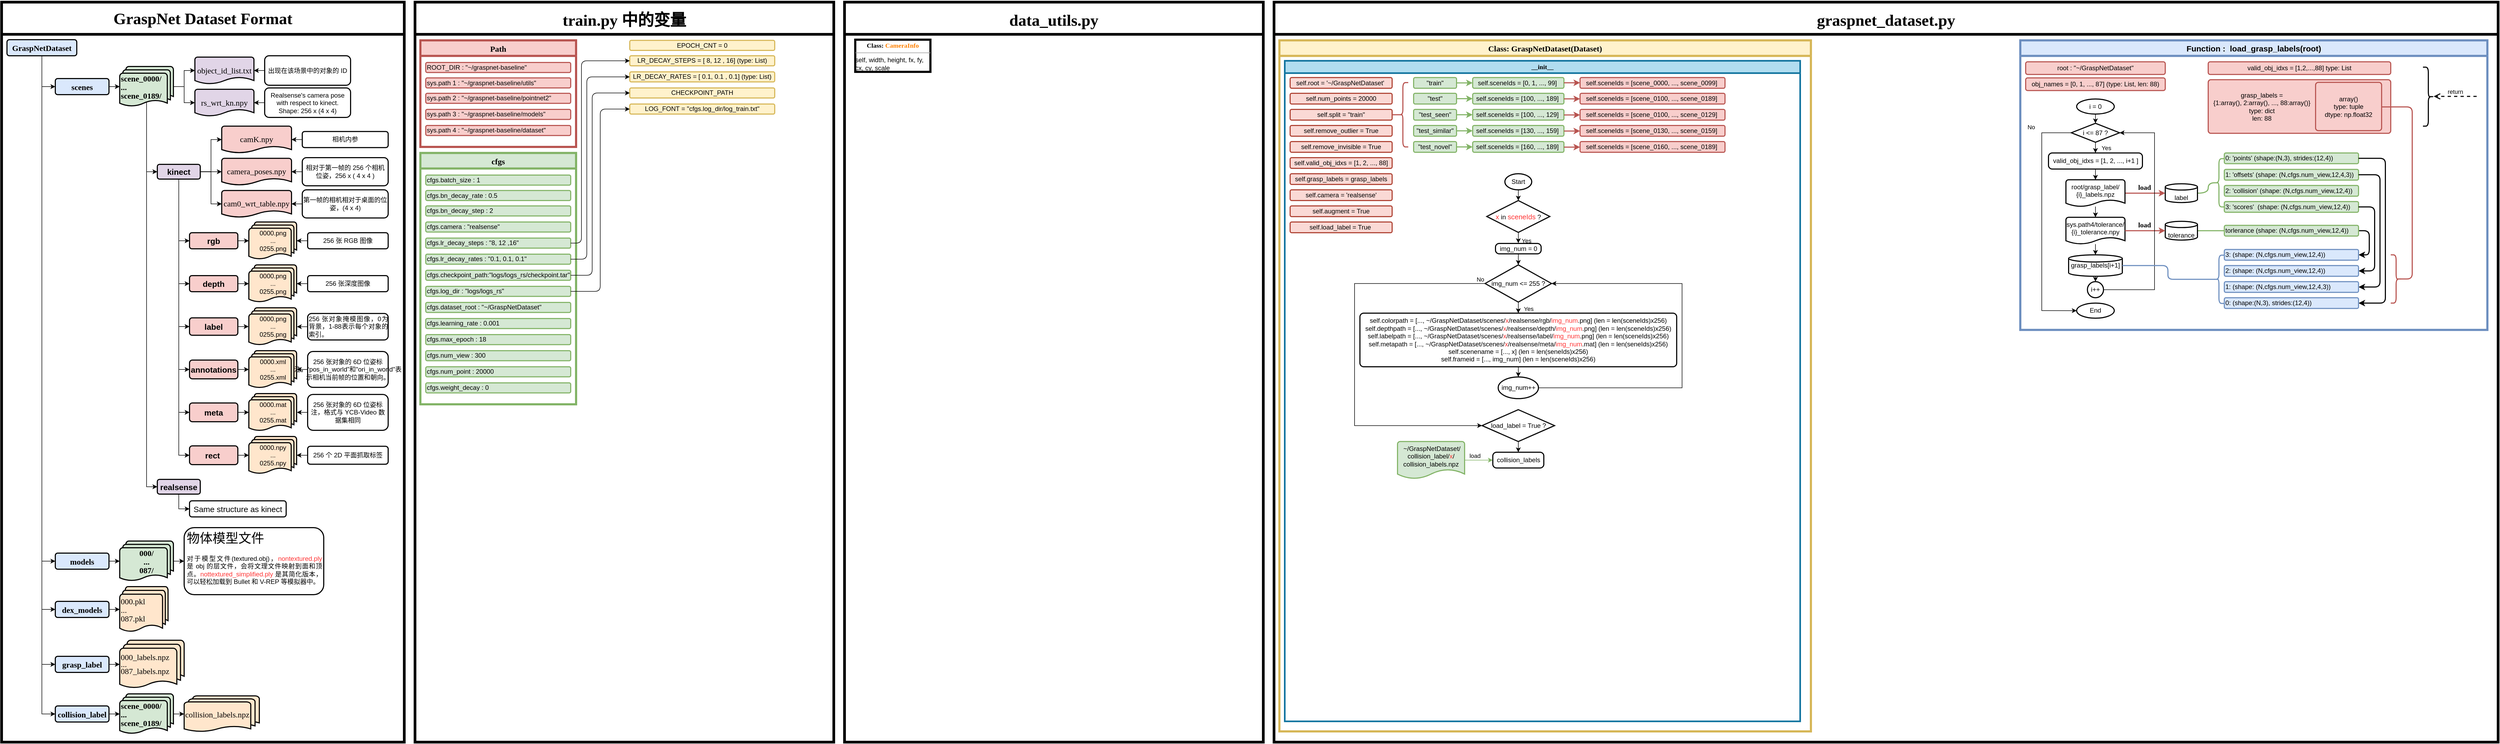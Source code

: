 <mxfile version="22.1.11" type="github">
  <diagram name="第 1 页" id="CiREt7vdbcbse35liX8I">
    <mxGraphModel dx="898" dy="484" grid="1" gridSize="10" guides="1" tooltips="1" connect="1" arrows="1" fold="1" page="1" pageScale="1" pageWidth="4681" pageHeight="3300" math="0" shadow="0">
      <root>
        <mxCell id="0" />
        <mxCell id="1" parent="0" />
        <mxCell id="m-CEzgcybGyN_hAnnrYo-291" value="&lt;h1&gt;&lt;font style=&quot;font-size: 30px;&quot; face=&quot;Times New Roman&quot;&gt;GraspNet Dataset Format&lt;/font&gt;&lt;/h1&gt;" style="swimlane;whiteSpace=wrap;html=1;startSize=60;strokeWidth=5;" parent="1" vertex="1">
          <mxGeometry x="10" y="10" width="750" height="1380" as="geometry">
            <mxRectangle x="10" y="10" width="370" height="80" as="alternateBounds" />
          </mxGeometry>
        </mxCell>
        <mxCell id="m-CEzgcybGyN_hAnnrYo-289" value="" style="group" parent="m-CEzgcybGyN_hAnnrYo-291" vertex="1" connectable="0">
          <mxGeometry x="10" y="70" width="710" height="1295" as="geometry" />
        </mxCell>
        <mxCell id="m-CEzgcybGyN_hAnnrYo-67" value="&lt;h1 style=&quot;font-size: 15px; line-height: 100%;&quot;&gt;&lt;font face=&quot;Times New Roman&quot;&gt;GraspNetDataset&lt;/font&gt;&lt;/h1&gt;" style="rounded=1;whiteSpace=wrap;html=1;align=center;strokeWidth=2;fillColor=#dae8fc;strokeColor=#000000;container=0;" parent="m-CEzgcybGyN_hAnnrYo-289" vertex="1">
          <mxGeometry width="130" height="30" as="geometry" />
        </mxCell>
        <mxCell id="m-CEzgcybGyN_hAnnrYo-72" value="" style="edgeStyle=orthogonalEdgeStyle;rounded=0;orthogonalLoop=1;jettySize=auto;html=1;exitX=0.5;exitY=1;exitDx=0;exitDy=0;entryX=0;entryY=0.5;entryDx=0;entryDy=0;" parent="m-CEzgcybGyN_hAnnrYo-289" source="m-CEzgcybGyN_hAnnrYo-67" target="m-CEzgcybGyN_hAnnrYo-71" edge="1">
          <mxGeometry relative="1" as="geometry" />
        </mxCell>
        <mxCell id="m-CEzgcybGyN_hAnnrYo-74" value="" style="edgeStyle=orthogonalEdgeStyle;rounded=0;orthogonalLoop=1;jettySize=auto;html=1;entryX=0;entryY=0.5;entryDx=0;entryDy=0;exitX=0.5;exitY=1.121;exitDx=0;exitDy=0;exitPerimeter=0;" parent="m-CEzgcybGyN_hAnnrYo-289" source="m-CEzgcybGyN_hAnnrYo-67" target="m-CEzgcybGyN_hAnnrYo-73" edge="1">
          <mxGeometry relative="1" as="geometry" />
        </mxCell>
        <mxCell id="m-CEzgcybGyN_hAnnrYo-76" value="" style="edgeStyle=orthogonalEdgeStyle;rounded=0;orthogonalLoop=1;jettySize=auto;html=1;entryX=0;entryY=0.5;entryDx=0;entryDy=0;" parent="m-CEzgcybGyN_hAnnrYo-289" source="m-CEzgcybGyN_hAnnrYo-67" target="m-CEzgcybGyN_hAnnrYo-75" edge="1">
          <mxGeometry relative="1" as="geometry" />
        </mxCell>
        <mxCell id="m-CEzgcybGyN_hAnnrYo-78" value="" style="edgeStyle=orthogonalEdgeStyle;rounded=0;orthogonalLoop=1;jettySize=auto;html=1;entryX=0;entryY=0.5;entryDx=0;entryDy=0;exitX=0.5;exitY=1;exitDx=0;exitDy=0;" parent="m-CEzgcybGyN_hAnnrYo-289" source="m-CEzgcybGyN_hAnnrYo-67" target="m-CEzgcybGyN_hAnnrYo-77" edge="1">
          <mxGeometry relative="1" as="geometry" />
        </mxCell>
        <mxCell id="m-CEzgcybGyN_hAnnrYo-112" value="&lt;h4&gt;&lt;font style=&quot;font-size: 15px;&quot;&gt;realsense&lt;/font&gt;&lt;/h4&gt;" style="rounded=1;whiteSpace=wrap;html=1;align=center;fillColor=#E1D5E7;strokeColor=#000000;strokeWidth=2;container=0;" parent="m-CEzgcybGyN_hAnnrYo-289" vertex="1">
          <mxGeometry x="280" y="820" width="80" height="27.5" as="geometry" />
        </mxCell>
        <mxCell id="m-CEzgcybGyN_hAnnrYo-126" value="&lt;div style=&quot;&quot;&gt;&lt;font style=&quot;font-size: 15px;&quot;&gt;Same structure as kinect&lt;/font&gt;&lt;/div&gt;" style="text;html=1;strokeColor=default;fillColor=none;align=center;verticalAlign=middle;whiteSpace=wrap;rounded=1;strokeWidth=2;container=0;" parent="m-CEzgcybGyN_hAnnrYo-289" vertex="1">
          <mxGeometry x="340" y="860" width="180" height="30" as="geometry" />
        </mxCell>
        <mxCell id="m-CEzgcybGyN_hAnnrYo-127" value="" style="edgeStyle=orthogonalEdgeStyle;rounded=0;orthogonalLoop=1;jettySize=auto;html=1;entryX=0;entryY=0.5;entryDx=0;entryDy=0;" parent="m-CEzgcybGyN_hAnnrYo-289" source="m-CEzgcybGyN_hAnnrYo-112" target="m-CEzgcybGyN_hAnnrYo-126" edge="1">
          <mxGeometry relative="1" as="geometry" />
        </mxCell>
        <mxCell id="m-CEzgcybGyN_hAnnrYo-69" value="&lt;h2&gt;&lt;font style=&quot;font-size: 15px;&quot; face=&quot;Times New Roman&quot;&gt;scenes&lt;/font&gt;&lt;/h2&gt;" style="rounded=1;whiteSpace=wrap;html=1;fillColor=#dae8fc;strokeColor=#000000;strokeWidth=2;container=0;" parent="m-CEzgcybGyN_hAnnrYo-289" vertex="1">
          <mxGeometry x="90" y="72.5" width="100" height="30" as="geometry" />
        </mxCell>
        <mxCell id="m-CEzgcybGyN_hAnnrYo-70" value="" style="edgeStyle=orthogonalEdgeStyle;rounded=0;orthogonalLoop=1;jettySize=auto;html=1;entryX=0;entryY=0.5;entryDx=0;entryDy=0;" parent="m-CEzgcybGyN_hAnnrYo-289" source="m-CEzgcybGyN_hAnnrYo-67" target="m-CEzgcybGyN_hAnnrYo-69" edge="1">
          <mxGeometry relative="1" as="geometry" />
        </mxCell>
        <mxCell id="m-CEzgcybGyN_hAnnrYo-99" value="&lt;h3 style=&quot;font-size: 15px; line-height: 100%;&quot;&gt;&lt;font style=&quot;font-size: 15px;&quot; face=&quot;Times New Roman&quot;&gt;scene_0000/&lt;br&gt;...&lt;br&gt;scene_0189/&lt;/font&gt;&lt;/h3&gt;" style="strokeWidth=2;html=1;shape=mxgraph.flowchart.multi-document;whiteSpace=wrap;fillColor=#d5e8d4;strokeColor=#000000;align=left;container=0;" parent="m-CEzgcybGyN_hAnnrYo-289" vertex="1">
          <mxGeometry x="210" y="50" width="100" height="75" as="geometry" />
        </mxCell>
        <mxCell id="m-CEzgcybGyN_hAnnrYo-101" value="&lt;p style=&quot;line-height: 100%;&quot;&gt;&lt;font style=&quot;font-size: 15px;&quot; face=&quot;Times New Roman&quot;&gt;object_id_list.txt&lt;/font&gt;&lt;/p&gt;" style="strokeWidth=2;html=1;shape=mxgraph.flowchart.document2;whiteSpace=wrap;size=0.25;fillColor=#e1d5e7;strokeColor=#000000;align=center;container=0;" parent="m-CEzgcybGyN_hAnnrYo-289" vertex="1">
          <mxGeometry x="350" y="32.5" width="110" height="50" as="geometry" />
        </mxCell>
        <mxCell id="m-CEzgcybGyN_hAnnrYo-103" value="&lt;div style=&quot;&quot;&gt;&lt;span style=&quot;background-color: initial;&quot;&gt;出现在该场景中的对象的 ID&lt;/span&gt;&lt;/div&gt;" style="text;html=1;strokeColor=default;fillColor=none;align=center;verticalAlign=middle;whiteSpace=wrap;rounded=1;strokeWidth=2;container=0;" parent="m-CEzgcybGyN_hAnnrYo-289" vertex="1">
          <mxGeometry x="480" y="30" width="160" height="55" as="geometry" />
        </mxCell>
        <mxCell id="m-CEzgcybGyN_hAnnrYo-105" value="&lt;p style=&quot;line-height: 100%;&quot;&gt;&lt;font style=&quot;font-size: 15px;&quot; face=&quot;Times New Roman&quot;&gt;rs_wrt_kn.npy&lt;/font&gt;&lt;/p&gt;" style="strokeWidth=2;html=1;shape=mxgraph.flowchart.document2;whiteSpace=wrap;size=0.25;fillColor=#e1d5e7;strokeColor=#000000;align=center;container=0;" parent="m-CEzgcybGyN_hAnnrYo-289" vertex="1">
          <mxGeometry x="350" y="92.5" width="110" height="50" as="geometry" />
        </mxCell>
        <mxCell id="m-CEzgcybGyN_hAnnrYo-107" value="&lt;div style=&quot;&quot;&gt;&lt;span style=&quot;background-color: initial;&quot;&gt;Realsense&#39;s camera pose with respect to kinect.&lt;/span&gt;&lt;/div&gt;&lt;div style=&quot;&quot;&gt;&lt;span style=&quot;background-color: initial;&quot;&gt;Shape: 256 x (4 x 4)&lt;/span&gt;&lt;/div&gt;" style="text;html=1;strokeColor=default;fillColor=none;align=center;verticalAlign=middle;whiteSpace=wrap;rounded=1;strokeWidth=2;container=0;" parent="m-CEzgcybGyN_hAnnrYo-289" vertex="1">
          <mxGeometry x="480" y="90" width="160" height="55" as="geometry" />
        </mxCell>
        <mxCell id="m-CEzgcybGyN_hAnnrYo-113" value="" style="edgeStyle=orthogonalEdgeStyle;rounded=0;orthogonalLoop=1;jettySize=auto;html=1;exitX=0.5;exitY=0.88;exitDx=0;exitDy=0;exitPerimeter=0;entryX=0;entryY=0.5;entryDx=0;entryDy=0;" parent="m-CEzgcybGyN_hAnnrYo-289" source="m-CEzgcybGyN_hAnnrYo-99" target="m-CEzgcybGyN_hAnnrYo-112" edge="1">
          <mxGeometry relative="1" as="geometry" />
        </mxCell>
        <mxCell id="m-CEzgcybGyN_hAnnrYo-100" value="" style="edgeStyle=orthogonalEdgeStyle;rounded=0;orthogonalLoop=1;jettySize=auto;html=1;" parent="m-CEzgcybGyN_hAnnrYo-289" source="m-CEzgcybGyN_hAnnrYo-69" target="m-CEzgcybGyN_hAnnrYo-99" edge="1">
          <mxGeometry relative="1" as="geometry" />
        </mxCell>
        <mxCell id="m-CEzgcybGyN_hAnnrYo-102" value="" style="edgeStyle=orthogonalEdgeStyle;rounded=0;orthogonalLoop=1;jettySize=auto;html=1;" parent="m-CEzgcybGyN_hAnnrYo-289" source="m-CEzgcybGyN_hAnnrYo-99" target="m-CEzgcybGyN_hAnnrYo-101" edge="1">
          <mxGeometry relative="1" as="geometry" />
        </mxCell>
        <mxCell id="m-CEzgcybGyN_hAnnrYo-104" value="" style="edgeStyle=orthogonalEdgeStyle;rounded=0;orthogonalLoop=1;jettySize=auto;html=1;" parent="m-CEzgcybGyN_hAnnrYo-289" source="m-CEzgcybGyN_hAnnrYo-103" target="m-CEzgcybGyN_hAnnrYo-101" edge="1">
          <mxGeometry relative="1" as="geometry" />
        </mxCell>
        <mxCell id="m-CEzgcybGyN_hAnnrYo-106" value="" style="edgeStyle=orthogonalEdgeStyle;rounded=0;orthogonalLoop=1;jettySize=auto;html=1;" parent="m-CEzgcybGyN_hAnnrYo-289" source="m-CEzgcybGyN_hAnnrYo-99" target="m-CEzgcybGyN_hAnnrYo-105" edge="1">
          <mxGeometry relative="1" as="geometry" />
        </mxCell>
        <mxCell id="m-CEzgcybGyN_hAnnrYo-108" value="" style="edgeStyle=orthogonalEdgeStyle;rounded=0;orthogonalLoop=1;jettySize=auto;html=1;" parent="m-CEzgcybGyN_hAnnrYo-289" source="m-CEzgcybGyN_hAnnrYo-107" target="m-CEzgcybGyN_hAnnrYo-105" edge="1">
          <mxGeometry relative="1" as="geometry" />
        </mxCell>
        <mxCell id="m-CEzgcybGyN_hAnnrYo-71" value="&lt;h2&gt;&lt;font style=&quot;font-size: 15px;&quot; face=&quot;Times New Roman&quot;&gt;models&lt;/font&gt;&lt;/h2&gt;" style="rounded=1;whiteSpace=wrap;html=1;fillColor=#dae8fc;strokeColor=#000000;strokeWidth=2;container=0;" parent="m-CEzgcybGyN_hAnnrYo-289" vertex="1">
          <mxGeometry x="90" y="957.5" width="100" height="30" as="geometry" />
        </mxCell>
        <mxCell id="m-CEzgcybGyN_hAnnrYo-93" value="&lt;h3 style=&quot;font-size: 15px; line-height: 100%;&quot;&gt;&lt;font style=&quot;font-size: 15px;&quot; face=&quot;Times New Roman&quot;&gt;000/&lt;br&gt;...&lt;br&gt;087/&lt;/font&gt;&lt;/h3&gt;" style="strokeWidth=2;html=1;shape=mxgraph.flowchart.multi-document;whiteSpace=wrap;fillColor=#d5e8d4;strokeColor=#000000;align=center;container=0;" parent="m-CEzgcybGyN_hAnnrYo-289" vertex="1">
          <mxGeometry x="210" y="935" width="100" height="75" as="geometry" />
        </mxCell>
        <mxCell id="m-CEzgcybGyN_hAnnrYo-95" value="&lt;h1&gt;&lt;span style=&quot;font-weight: normal;&quot;&gt;&lt;font face=&quot;Times New Roman&quot;&gt;物体模型文件&lt;/font&gt;&lt;/span&gt;&lt;/h1&gt;&lt;p style=&quot;text-align: justify;&quot;&gt;对于模型文件(textured.obj)，&lt;font color=&quot;#ff3333&quot;&gt;nontextured.ply&lt;/font&gt; 是 obj 的层文件，会将文理文件映射到面和顶点。&lt;font color=&quot;#ff3333&quot;&gt;nottextured_simplified.ply&lt;/font&gt; 是其简化版本，可以轻松加载到 Bullet 和 V-REP 等模拟器中。&lt;/p&gt;" style="text;html=1;strokeColor=default;fillColor=none;spacing=5;spacingTop=-20;whiteSpace=wrap;overflow=hidden;rounded=1;strokeWidth=2;container=0;" parent="m-CEzgcybGyN_hAnnrYo-289" vertex="1">
          <mxGeometry x="330" y="910" width="260" height="125" as="geometry" />
        </mxCell>
        <mxCell id="m-CEzgcybGyN_hAnnrYo-94" value="" style="edgeStyle=orthogonalEdgeStyle;rounded=0;orthogonalLoop=1;jettySize=auto;html=1;" parent="m-CEzgcybGyN_hAnnrYo-289" source="m-CEzgcybGyN_hAnnrYo-71" target="m-CEzgcybGyN_hAnnrYo-93" edge="1">
          <mxGeometry relative="1" as="geometry" />
        </mxCell>
        <mxCell id="m-CEzgcybGyN_hAnnrYo-96" value="" style="edgeStyle=orthogonalEdgeStyle;rounded=0;orthogonalLoop=1;jettySize=auto;html=1;" parent="m-CEzgcybGyN_hAnnrYo-289" source="m-CEzgcybGyN_hAnnrYo-93" target="m-CEzgcybGyN_hAnnrYo-95" edge="1">
          <mxGeometry relative="1" as="geometry" />
        </mxCell>
        <mxCell id="m-CEzgcybGyN_hAnnrYo-73" value="&lt;h2&gt;&lt;font style=&quot;font-size: 15px;&quot; face=&quot;Times New Roman&quot;&gt;dex_models&lt;/font&gt;&lt;/h2&gt;" style="rounded=1;whiteSpace=wrap;html=1;fillColor=#dae8fc;strokeColor=#000000;strokeWidth=2;container=0;" parent="m-CEzgcybGyN_hAnnrYo-289" vertex="1">
          <mxGeometry x="90" y="1047.5" width="100" height="30" as="geometry" />
        </mxCell>
        <mxCell id="m-CEzgcybGyN_hAnnrYo-88" value="&lt;p style=&quot;line-height: 100%; font-size: 15px;&quot;&gt;&lt;font style=&quot;font-size: 15px;&quot; face=&quot;Times New Roman&quot;&gt;000.pkl&lt;br&gt;...&lt;br&gt;087.pkl&lt;/font&gt;&lt;/p&gt;" style="strokeWidth=2;html=1;shape=mxgraph.flowchart.multi-document;whiteSpace=wrap;fillColor=#ffe6cc;strokeColor=#000000;align=left;container=0;" parent="m-CEzgcybGyN_hAnnrYo-289" vertex="1">
          <mxGeometry x="210" y="1020" width="90" height="85" as="geometry" />
        </mxCell>
        <mxCell id="m-CEzgcybGyN_hAnnrYo-89" value="" style="edgeStyle=orthogonalEdgeStyle;rounded=0;orthogonalLoop=1;jettySize=auto;html=1;" parent="m-CEzgcybGyN_hAnnrYo-289" source="m-CEzgcybGyN_hAnnrYo-73" target="m-CEzgcybGyN_hAnnrYo-88" edge="1">
          <mxGeometry relative="1" as="geometry" />
        </mxCell>
        <mxCell id="m-CEzgcybGyN_hAnnrYo-75" value="&lt;h2&gt;&lt;font style=&quot;font-size: 15px;&quot; face=&quot;Times New Roman&quot;&gt;grasp_label&lt;/font&gt;&lt;/h2&gt;" style="rounded=1;whiteSpace=wrap;html=1;fillColor=#dae8fc;strokeColor=#000000;strokeWidth=2;container=0;" parent="m-CEzgcybGyN_hAnnrYo-289" vertex="1">
          <mxGeometry x="90" y="1150" width="100" height="30" as="geometry" />
        </mxCell>
        <mxCell id="m-CEzgcybGyN_hAnnrYo-84" value="&lt;div style=&quot;line-height: 100%;&quot;&gt;&lt;span style=&quot;font-size: 15px;&quot;&gt;&lt;font face=&quot;Times New Roman&quot;&gt;000_labels.npz&lt;/font&gt;&lt;/span&gt;&lt;/div&gt;&lt;div style=&quot;line-height: 100%;&quot;&gt;&lt;span style=&quot;font-size: 15px;&quot;&gt;&lt;font face=&quot;gPePc3Dz50U2czc4cAkq&quot;&gt;...&lt;/font&gt;&lt;/span&gt;&lt;/div&gt;&lt;div style=&quot;line-height: 100%;&quot;&gt;&lt;span style=&quot;font-size: 15px;&quot;&gt;&lt;font face=&quot;gPePc3Dz50U2czc4cAkq&quot;&gt;087_labels.npz&lt;/font&gt;&lt;/span&gt;&lt;/div&gt;" style="strokeWidth=2;html=1;shape=mxgraph.flowchart.multi-document;whiteSpace=wrap;fillColor=#ffe6cc;strokeColor=#000000;align=left;container=0;" parent="m-CEzgcybGyN_hAnnrYo-289" vertex="1">
          <mxGeometry x="210" y="1120" width="120" height="90" as="geometry" />
        </mxCell>
        <mxCell id="m-CEzgcybGyN_hAnnrYo-85" value="" style="edgeStyle=orthogonalEdgeStyle;rounded=0;orthogonalLoop=1;jettySize=auto;html=1;" parent="m-CEzgcybGyN_hAnnrYo-289" source="m-CEzgcybGyN_hAnnrYo-75" target="m-CEzgcybGyN_hAnnrYo-84" edge="1">
          <mxGeometry relative="1" as="geometry" />
        </mxCell>
        <mxCell id="m-CEzgcybGyN_hAnnrYo-77" value="&lt;h2&gt;&lt;font style=&quot;font-size: 15px;&quot; face=&quot;Times New Roman&quot;&gt;collision_label&lt;/font&gt;&lt;/h2&gt;" style="rounded=1;whiteSpace=wrap;html=1;fillColor=#dae8fc;strokeColor=#000000;strokeWidth=2;container=0;" parent="m-CEzgcybGyN_hAnnrYo-289" vertex="1">
          <mxGeometry x="90" y="1242.5" width="100" height="30" as="geometry" />
        </mxCell>
        <mxCell id="m-CEzgcybGyN_hAnnrYo-79" value="&lt;h3 style=&quot;font-size: 15px; line-height: 100%;&quot;&gt;&lt;font style=&quot;font-size: 15px;&quot; face=&quot;Times New Roman&quot;&gt;scene_0000/&lt;br&gt;...&lt;br&gt;scene_0189/&lt;/font&gt;&lt;/h3&gt;" style="strokeWidth=2;html=1;shape=mxgraph.flowchart.multi-document;whiteSpace=wrap;fillColor=#d5e8d4;strokeColor=#000000;align=left;container=0;" parent="m-CEzgcybGyN_hAnnrYo-289" vertex="1">
          <mxGeometry x="210" y="1220" width="100" height="75" as="geometry" />
        </mxCell>
        <mxCell id="m-CEzgcybGyN_hAnnrYo-81" value="&lt;font style=&quot;font-size: 15px;&quot; face=&quot;Times New Roman&quot;&gt;collision_labels.npz&lt;/font&gt;" style="strokeWidth=2;html=1;shape=mxgraph.flowchart.multi-document;whiteSpace=wrap;fillColor=#ffe6cc;strokeColor=#000000;align=left;container=0;" parent="m-CEzgcybGyN_hAnnrYo-289" vertex="1">
          <mxGeometry x="330" y="1223.75" width="140" height="67.5" as="geometry" />
        </mxCell>
        <mxCell id="m-CEzgcybGyN_hAnnrYo-80" value="" style="edgeStyle=orthogonalEdgeStyle;rounded=0;orthogonalLoop=1;jettySize=auto;html=1;" parent="m-CEzgcybGyN_hAnnrYo-289" source="m-CEzgcybGyN_hAnnrYo-77" target="m-CEzgcybGyN_hAnnrYo-79" edge="1">
          <mxGeometry relative="1" as="geometry" />
        </mxCell>
        <mxCell id="m-CEzgcybGyN_hAnnrYo-82" value="" style="edgeStyle=orthogonalEdgeStyle;rounded=0;orthogonalLoop=1;jettySize=auto;html=1;" parent="m-CEzgcybGyN_hAnnrYo-289" source="m-CEzgcybGyN_hAnnrYo-79" target="m-CEzgcybGyN_hAnnrYo-81" edge="1">
          <mxGeometry relative="1" as="geometry" />
        </mxCell>
        <mxCell id="m-CEzgcybGyN_hAnnrYo-192" value="&lt;h4&gt;&lt;span style=&quot;font-size: 15px;&quot;&gt;rect&amp;nbsp;&lt;/span&gt;&lt;/h4&gt;" style="rounded=1;whiteSpace=wrap;html=1;align=center;fillColor=#f8cecc;strokeColor=#000000;strokeWidth=2;container=0;" parent="m-CEzgcybGyN_hAnnrYo-289" vertex="1">
          <mxGeometry x="340" y="757.5" width="90" height="35" as="geometry" />
        </mxCell>
        <mxCell id="m-CEzgcybGyN_hAnnrYo-194" value="0000.npy&lt;br&gt;...&lt;br&gt;0255.npy" style="strokeWidth=2;html=1;shape=mxgraph.flowchart.multi-document;whiteSpace=wrap;fillColor=#ffe6cc;strokeColor=#000000;container=0;" parent="m-CEzgcybGyN_hAnnrYo-289" vertex="1">
          <mxGeometry x="450.5" y="740" width="89" height="70" as="geometry" />
        </mxCell>
        <mxCell id="m-CEzgcybGyN_hAnnrYo-196" value="&lt;div style=&quot;&quot;&gt;256 个 2D 平面抓取标签&lt;/div&gt;" style="text;html=1;strokeColor=default;fillColor=none;align=center;verticalAlign=middle;whiteSpace=wrap;rounded=1;strokeWidth=2;container=0;" parent="m-CEzgcybGyN_hAnnrYo-289" vertex="1">
          <mxGeometry x="560" y="758.28" width="150" height="33.44" as="geometry" />
        </mxCell>
        <mxCell id="m-CEzgcybGyN_hAnnrYo-195" value="" style="edgeStyle=orthogonalEdgeStyle;rounded=0;orthogonalLoop=1;jettySize=auto;html=1;" parent="m-CEzgcybGyN_hAnnrYo-289" source="m-CEzgcybGyN_hAnnrYo-192" target="m-CEzgcybGyN_hAnnrYo-194" edge="1">
          <mxGeometry relative="1" as="geometry" />
        </mxCell>
        <mxCell id="m-CEzgcybGyN_hAnnrYo-197" value="" style="edgeStyle=orthogonalEdgeStyle;rounded=0;orthogonalLoop=1;jettySize=auto;html=1;" parent="m-CEzgcybGyN_hAnnrYo-289" source="m-CEzgcybGyN_hAnnrYo-196" target="m-CEzgcybGyN_hAnnrYo-194" edge="1">
          <mxGeometry relative="1" as="geometry" />
        </mxCell>
        <mxCell id="m-CEzgcybGyN_hAnnrYo-183" value="&lt;h4&gt;&lt;span style=&quot;font-size: 15px;&quot;&gt;meta&lt;/span&gt;&lt;/h4&gt;" style="rounded=1;whiteSpace=wrap;html=1;align=center;fillColor=#f8cecc;strokeColor=#000000;strokeWidth=2;container=0;" parent="m-CEzgcybGyN_hAnnrYo-289" vertex="1">
          <mxGeometry x="340" y="677.5" width="90" height="35" as="geometry" />
        </mxCell>
        <mxCell id="m-CEzgcybGyN_hAnnrYo-185" value="0000.mat&lt;br&gt;...&lt;br&gt;0255.mat" style="strokeWidth=2;html=1;shape=mxgraph.flowchart.multi-document;whiteSpace=wrap;fillColor=#ffe6cc;strokeColor=#000000;container=0;" parent="m-CEzgcybGyN_hAnnrYo-289" vertex="1">
          <mxGeometry x="450.5" y="660" width="89" height="70" as="geometry" />
        </mxCell>
        <mxCell id="m-CEzgcybGyN_hAnnrYo-187" value="&lt;div style=&quot;&quot;&gt;256 张对象的 6D 位姿标注，格式与 YCB-Video 数据集相同&lt;/div&gt;" style="text;html=1;strokeColor=default;fillColor=none;align=center;verticalAlign=middle;whiteSpace=wrap;rounded=1;strokeWidth=2;container=0;" parent="m-CEzgcybGyN_hAnnrYo-289" vertex="1">
          <mxGeometry x="560" y="661.57" width="150" height="66.87" as="geometry" />
        </mxCell>
        <mxCell id="m-CEzgcybGyN_hAnnrYo-186" value="" style="edgeStyle=orthogonalEdgeStyle;rounded=0;orthogonalLoop=1;jettySize=auto;html=1;" parent="m-CEzgcybGyN_hAnnrYo-289" source="m-CEzgcybGyN_hAnnrYo-183" target="m-CEzgcybGyN_hAnnrYo-185" edge="1">
          <mxGeometry relative="1" as="geometry" />
        </mxCell>
        <mxCell id="m-CEzgcybGyN_hAnnrYo-188" value="" style="edgeStyle=orthogonalEdgeStyle;rounded=0;orthogonalLoop=1;jettySize=auto;html=1;" parent="m-CEzgcybGyN_hAnnrYo-289" source="m-CEzgcybGyN_hAnnrYo-187" target="m-CEzgcybGyN_hAnnrYo-185" edge="1">
          <mxGeometry relative="1" as="geometry" />
        </mxCell>
        <mxCell id="m-CEzgcybGyN_hAnnrYo-152" value="&lt;h4&gt;&lt;span style=&quot;font-size: 15px;&quot;&gt;annotations&lt;/span&gt;&lt;/h4&gt;" style="rounded=1;whiteSpace=wrap;html=1;align=center;fillColor=#f8cecc;strokeColor=#000000;strokeWidth=2;container=0;" parent="m-CEzgcybGyN_hAnnrYo-289" vertex="1">
          <mxGeometry x="340" y="597.5" width="90" height="35" as="geometry" />
        </mxCell>
        <mxCell id="m-CEzgcybGyN_hAnnrYo-176" value="0000.xml&lt;br&gt;...&lt;br&gt;0255.xml" style="strokeWidth=2;html=1;shape=mxgraph.flowchart.multi-document;whiteSpace=wrap;fillColor=#ffe6cc;strokeColor=#000000;container=0;" parent="m-CEzgcybGyN_hAnnrYo-289" vertex="1">
          <mxGeometry x="450.5" y="580" width="89" height="70" as="geometry" />
        </mxCell>
        <mxCell id="m-CEzgcybGyN_hAnnrYo-178" value="&lt;div style=&quot;&quot;&gt;256 张对象的 6D 位姿标注，“pos_in_world”和&quot;ori_in_world&quot;表示相机当前帧的位置和朝向。&lt;/div&gt;" style="text;html=1;strokeColor=default;fillColor=none;align=center;verticalAlign=middle;whiteSpace=wrap;rounded=1;strokeWidth=2;container=0;" parent="m-CEzgcybGyN_hAnnrYo-289" vertex="1">
          <mxGeometry x="560" y="581.56" width="150" height="66.87" as="geometry" />
        </mxCell>
        <mxCell id="m-CEzgcybGyN_hAnnrYo-177" value="" style="edgeStyle=orthogonalEdgeStyle;rounded=0;orthogonalLoop=1;jettySize=auto;html=1;" parent="m-CEzgcybGyN_hAnnrYo-289" source="m-CEzgcybGyN_hAnnrYo-152" target="m-CEzgcybGyN_hAnnrYo-176" edge="1">
          <mxGeometry relative="1" as="geometry" />
        </mxCell>
        <mxCell id="m-CEzgcybGyN_hAnnrYo-179" value="" style="edgeStyle=orthogonalEdgeStyle;rounded=0;orthogonalLoop=1;jettySize=auto;html=1;" parent="m-CEzgcybGyN_hAnnrYo-289" source="m-CEzgcybGyN_hAnnrYo-178" target="m-CEzgcybGyN_hAnnrYo-176" edge="1">
          <mxGeometry relative="1" as="geometry" />
        </mxCell>
        <mxCell id="m-CEzgcybGyN_hAnnrYo-150" value="&lt;h4&gt;&lt;span style=&quot;font-size: 15px;&quot;&gt;label&lt;/span&gt;&lt;/h4&gt;" style="rounded=1;whiteSpace=wrap;html=1;align=center;fillColor=#f8cecc;strokeColor=#000000;strokeWidth=2;container=0;" parent="m-CEzgcybGyN_hAnnrYo-289" vertex="1">
          <mxGeometry x="340" y="518.75" width="90" height="32.5" as="geometry" />
        </mxCell>
        <mxCell id="m-CEzgcybGyN_hAnnrYo-168" value="0000.png&lt;br&gt;...&lt;br&gt;0255.png" style="strokeWidth=2;html=1;shape=mxgraph.flowchart.multi-document;whiteSpace=wrap;fillColor=#ffe6cc;strokeColor=#000000;container=0;" parent="m-CEzgcybGyN_hAnnrYo-289" vertex="1">
          <mxGeometry x="450.5" y="500" width="89" height="70" as="geometry" />
        </mxCell>
        <mxCell id="m-CEzgcybGyN_hAnnrYo-172" value="&lt;div style=&quot;text-align: justify;&quot;&gt;256 张对象掩模图像，0为背景，1-88表示每个对象的索引。&lt;/div&gt;" style="text;html=1;strokeColor=default;fillColor=none;align=left;verticalAlign=middle;whiteSpace=wrap;rounded=1;strokeWidth=2;container=0;" parent="m-CEzgcybGyN_hAnnrYo-289" vertex="1">
          <mxGeometry x="560" y="510.63" width="150" height="49.37" as="geometry" />
        </mxCell>
        <mxCell id="m-CEzgcybGyN_hAnnrYo-171" value="" style="edgeStyle=orthogonalEdgeStyle;rounded=0;orthogonalLoop=1;jettySize=auto;html=1;" parent="m-CEzgcybGyN_hAnnrYo-289" source="m-CEzgcybGyN_hAnnrYo-150" target="m-CEzgcybGyN_hAnnrYo-168" edge="1">
          <mxGeometry relative="1" as="geometry" />
        </mxCell>
        <mxCell id="m-CEzgcybGyN_hAnnrYo-173" value="" style="edgeStyle=orthogonalEdgeStyle;rounded=0;orthogonalLoop=1;jettySize=auto;html=1;" parent="m-CEzgcybGyN_hAnnrYo-289" source="m-CEzgcybGyN_hAnnrYo-172" target="m-CEzgcybGyN_hAnnrYo-168" edge="1">
          <mxGeometry relative="1" as="geometry" />
        </mxCell>
        <mxCell id="m-CEzgcybGyN_hAnnrYo-148" value="&lt;h4&gt;&lt;span style=&quot;font-size: 15px;&quot;&gt;depth&lt;/span&gt;&lt;/h4&gt;" style="rounded=1;whiteSpace=wrap;html=1;align=center;fillColor=#f8cecc;strokeColor=#000000;strokeWidth=2;container=0;" parent="m-CEzgcybGyN_hAnnrYo-289" vertex="1">
          <mxGeometry x="340" y="440" width="90" height="30" as="geometry" />
        </mxCell>
        <mxCell id="m-CEzgcybGyN_hAnnrYo-162" value="0000.png&lt;br&gt;...&lt;br&gt;0255.png" style="strokeWidth=2;html=1;shape=mxgraph.flowchart.multi-document;whiteSpace=wrap;fillColor=#ffe6cc;strokeColor=#000000;container=0;" parent="m-CEzgcybGyN_hAnnrYo-289" vertex="1">
          <mxGeometry x="450.5" y="420" width="89" height="70" as="geometry" />
        </mxCell>
        <mxCell id="m-CEzgcybGyN_hAnnrYo-164" value="&lt;div style=&quot;&quot;&gt;256 张深度图像&lt;/div&gt;" style="text;html=1;strokeColor=default;fillColor=none;align=center;verticalAlign=middle;whiteSpace=wrap;rounded=1;strokeWidth=2;container=0;" parent="m-CEzgcybGyN_hAnnrYo-289" vertex="1">
          <mxGeometry x="560" y="440" width="150" height="30" as="geometry" />
        </mxCell>
        <mxCell id="m-CEzgcybGyN_hAnnrYo-163" value="" style="edgeStyle=orthogonalEdgeStyle;rounded=0;orthogonalLoop=1;jettySize=auto;html=1;" parent="m-CEzgcybGyN_hAnnrYo-289" source="m-CEzgcybGyN_hAnnrYo-148" target="m-CEzgcybGyN_hAnnrYo-162" edge="1">
          <mxGeometry relative="1" as="geometry" />
        </mxCell>
        <mxCell id="m-CEzgcybGyN_hAnnrYo-165" value="" style="edgeStyle=orthogonalEdgeStyle;rounded=0;orthogonalLoop=1;jettySize=auto;html=1;" parent="m-CEzgcybGyN_hAnnrYo-289" source="m-CEzgcybGyN_hAnnrYo-164" target="m-CEzgcybGyN_hAnnrYo-162" edge="1">
          <mxGeometry relative="1" as="geometry" />
        </mxCell>
        <mxCell id="m-CEzgcybGyN_hAnnrYo-146" value="&lt;h4&gt;&lt;span style=&quot;font-size: 15px;&quot;&gt;rgb&lt;/span&gt;&lt;/h4&gt;" style="rounded=1;whiteSpace=wrap;html=1;align=center;fillColor=#f8cecc;strokeColor=#000000;strokeWidth=2;container=0;" parent="m-CEzgcybGyN_hAnnrYo-289" vertex="1">
          <mxGeometry x="340" y="360" width="90" height="30" as="geometry" />
        </mxCell>
        <mxCell id="m-CEzgcybGyN_hAnnrYo-156" value="0000.png&lt;br&gt;...&lt;br&gt;0255.png" style="strokeWidth=2;html=1;shape=mxgraph.flowchart.multi-document;whiteSpace=wrap;fillColor=#ffe6cc;strokeColor=#000000;container=0;" parent="m-CEzgcybGyN_hAnnrYo-289" vertex="1">
          <mxGeometry x="450.5" y="340" width="89" height="70" as="geometry" />
        </mxCell>
        <mxCell id="m-CEzgcybGyN_hAnnrYo-158" value="&lt;div style=&quot;&quot;&gt;256 张 RGB 图像&lt;/div&gt;" style="text;html=1;strokeColor=default;fillColor=none;align=center;verticalAlign=middle;whiteSpace=wrap;rounded=1;strokeWidth=2;container=0;" parent="m-CEzgcybGyN_hAnnrYo-289" vertex="1">
          <mxGeometry x="560" y="360" width="150" height="30" as="geometry" />
        </mxCell>
        <mxCell id="m-CEzgcybGyN_hAnnrYo-157" value="" style="edgeStyle=orthogonalEdgeStyle;rounded=0;orthogonalLoop=1;jettySize=auto;html=1;" parent="m-CEzgcybGyN_hAnnrYo-289" source="m-CEzgcybGyN_hAnnrYo-146" target="m-CEzgcybGyN_hAnnrYo-156" edge="1">
          <mxGeometry relative="1" as="geometry" />
        </mxCell>
        <mxCell id="m-CEzgcybGyN_hAnnrYo-159" value="" style="edgeStyle=orthogonalEdgeStyle;rounded=0;orthogonalLoop=1;jettySize=auto;html=1;" parent="m-CEzgcybGyN_hAnnrYo-289" source="m-CEzgcybGyN_hAnnrYo-158" target="m-CEzgcybGyN_hAnnrYo-156" edge="1">
          <mxGeometry relative="1" as="geometry" />
        </mxCell>
        <mxCell id="m-CEzgcybGyN_hAnnrYo-110" value="&lt;h4&gt;&lt;font style=&quot;font-size: 15px;&quot;&gt;kinect&lt;/font&gt;&lt;/h4&gt;" style="rounded=1;whiteSpace=wrap;html=1;align=center;fillColor=#e1d5e7;strokeColor=#000000;strokeWidth=2;container=0;" parent="m-CEzgcybGyN_hAnnrYo-289" vertex="1">
          <mxGeometry x="280" y="232.5" width="80" height="27.5" as="geometry" />
        </mxCell>
        <mxCell id="m-CEzgcybGyN_hAnnrYo-111" value="" style="edgeStyle=orthogonalEdgeStyle;rounded=0;orthogonalLoop=1;jettySize=auto;html=1;entryX=0;entryY=0.5;entryDx=0;entryDy=0;" parent="m-CEzgcybGyN_hAnnrYo-289" source="m-CEzgcybGyN_hAnnrYo-99" target="m-CEzgcybGyN_hAnnrYo-110" edge="1">
          <mxGeometry relative="1" as="geometry" />
        </mxCell>
        <mxCell id="m-CEzgcybGyN_hAnnrYo-132" value="" style="edgeStyle=orthogonalEdgeStyle;rounded=0;orthogonalLoop=1;jettySize=auto;html=1;entryX=0;entryY=0.5;entryDx=0;entryDy=0;entryPerimeter=0;" parent="m-CEzgcybGyN_hAnnrYo-289" source="m-CEzgcybGyN_hAnnrYo-110" target="m-CEzgcybGyN_hAnnrYo-129" edge="1">
          <mxGeometry relative="1" as="geometry" />
        </mxCell>
        <mxCell id="m-CEzgcybGyN_hAnnrYo-133" style="edgeStyle=orthogonalEdgeStyle;rounded=0;orthogonalLoop=1;jettySize=auto;html=1;" parent="m-CEzgcybGyN_hAnnrYo-289" source="m-CEzgcybGyN_hAnnrYo-110" target="m-CEzgcybGyN_hAnnrYo-130" edge="1">
          <mxGeometry relative="1" as="geometry" />
        </mxCell>
        <mxCell id="m-CEzgcybGyN_hAnnrYo-134" style="edgeStyle=orthogonalEdgeStyle;rounded=0;orthogonalLoop=1;jettySize=auto;html=1;entryX=0;entryY=0.5;entryDx=0;entryDy=0;entryPerimeter=0;" parent="m-CEzgcybGyN_hAnnrYo-289" source="m-CEzgcybGyN_hAnnrYo-110" target="m-CEzgcybGyN_hAnnrYo-131" edge="1">
          <mxGeometry relative="1" as="geometry" />
        </mxCell>
        <mxCell id="m-CEzgcybGyN_hAnnrYo-129" value="&lt;p style=&quot;line-height: 100%;&quot;&gt;&lt;font style=&quot;font-size: 15px;&quot; face=&quot;Times New Roman&quot;&gt;camK.npy&lt;/font&gt;&lt;/p&gt;" style="strokeWidth=2;html=1;shape=mxgraph.flowchart.document2;whiteSpace=wrap;size=0.25;fillColor=#f8cecc;strokeColor=#000000;align=center;container=0;" parent="m-CEzgcybGyN_hAnnrYo-289" vertex="1">
          <mxGeometry x="400" y="161.25" width="130" height="50" as="geometry" />
        </mxCell>
        <mxCell id="m-CEzgcybGyN_hAnnrYo-130" value="&lt;p style=&quot;line-height: 100%;&quot;&gt;&lt;font style=&quot;font-size: 15px;&quot; face=&quot;Times New Roman&quot;&gt;camera_poses.npy&lt;/font&gt;&lt;/p&gt;" style="strokeWidth=2;html=1;shape=mxgraph.flowchart.document2;whiteSpace=wrap;size=0.25;fillColor=#f8cecc;strokeColor=#000000;align=center;container=0;" parent="m-CEzgcybGyN_hAnnrYo-289" vertex="1">
          <mxGeometry x="400" y="221.25" width="130" height="50" as="geometry" />
        </mxCell>
        <mxCell id="m-CEzgcybGyN_hAnnrYo-131" value="&lt;p style=&quot;line-height: 100%;&quot;&gt;&lt;font style=&quot;font-size: 15px;&quot; face=&quot;Times New Roman&quot;&gt;cam0_wrt_table.npy&lt;/font&gt;&lt;/p&gt;" style="strokeWidth=2;html=1;shape=mxgraph.flowchart.document2;whiteSpace=wrap;size=0.25;fillColor=#f8cecc;strokeColor=#000000;align=center;container=0;" parent="m-CEzgcybGyN_hAnnrYo-289" vertex="1">
          <mxGeometry x="400" y="281.25" width="130" height="50" as="geometry" />
        </mxCell>
        <mxCell id="m-CEzgcybGyN_hAnnrYo-135" value="&lt;div style=&quot;&quot;&gt;相机内参&lt;/div&gt;" style="text;html=1;strokeColor=default;fillColor=none;align=center;verticalAlign=middle;whiteSpace=wrap;rounded=1;strokeWidth=2;container=0;" parent="m-CEzgcybGyN_hAnnrYo-289" vertex="1">
          <mxGeometry x="550" y="171.25" width="160" height="30" as="geometry" />
        </mxCell>
        <mxCell id="m-CEzgcybGyN_hAnnrYo-136" value="&lt;div style=&quot;&quot;&gt;&lt;span style=&quot;background-color: initial;&quot;&gt;相对于第一帧的 256 个相机位姿，256 x ( 4 x 4 )&lt;/span&gt;&lt;/div&gt;" style="text;html=1;strokeColor=default;fillColor=none;align=center;verticalAlign=middle;whiteSpace=wrap;rounded=1;strokeWidth=2;container=0;" parent="m-CEzgcybGyN_hAnnrYo-289" vertex="1">
          <mxGeometry x="550" y="220" width="160" height="52.5" as="geometry" />
        </mxCell>
        <mxCell id="m-CEzgcybGyN_hAnnrYo-137" value="&lt;div style=&quot;&quot;&gt;第一帧的相机相对于桌面的位姿，(4 x 4)&lt;/div&gt;" style="text;html=1;strokeColor=default;fillColor=none;align=center;verticalAlign=middle;whiteSpace=wrap;rounded=1;strokeWidth=2;container=0;" parent="m-CEzgcybGyN_hAnnrYo-289" vertex="1">
          <mxGeometry x="550" y="280" width="160" height="52.5" as="geometry" />
        </mxCell>
        <mxCell id="m-CEzgcybGyN_hAnnrYo-140" style="edgeStyle=orthogonalEdgeStyle;rounded=0;orthogonalLoop=1;jettySize=auto;html=1;entryX=1;entryY=0.5;entryDx=0;entryDy=0;entryPerimeter=0;" parent="m-CEzgcybGyN_hAnnrYo-289" source="m-CEzgcybGyN_hAnnrYo-135" target="m-CEzgcybGyN_hAnnrYo-129" edge="1">
          <mxGeometry relative="1" as="geometry" />
        </mxCell>
        <mxCell id="m-CEzgcybGyN_hAnnrYo-143" style="edgeStyle=orthogonalEdgeStyle;rounded=0;orthogonalLoop=1;jettySize=auto;html=1;exitX=0;exitY=0.5;exitDx=0;exitDy=0;entryX=1;entryY=0.5;entryDx=0;entryDy=0;entryPerimeter=0;" parent="m-CEzgcybGyN_hAnnrYo-289" source="m-CEzgcybGyN_hAnnrYo-136" target="m-CEzgcybGyN_hAnnrYo-130" edge="1">
          <mxGeometry relative="1" as="geometry" />
        </mxCell>
        <mxCell id="m-CEzgcybGyN_hAnnrYo-142" style="edgeStyle=orthogonalEdgeStyle;rounded=0;orthogonalLoop=1;jettySize=auto;html=1;entryX=1;entryY=0.5;entryDx=0;entryDy=0;entryPerimeter=0;" parent="m-CEzgcybGyN_hAnnrYo-289" source="m-CEzgcybGyN_hAnnrYo-137" target="m-CEzgcybGyN_hAnnrYo-131" edge="1">
          <mxGeometry relative="1" as="geometry" />
        </mxCell>
        <mxCell id="m-CEzgcybGyN_hAnnrYo-193" value="" style="edgeStyle=orthogonalEdgeStyle;rounded=0;orthogonalLoop=1;jettySize=auto;html=1;exitX=0.5;exitY=1;exitDx=0;exitDy=0;entryX=0;entryY=0.5;entryDx=0;entryDy=0;" parent="m-CEzgcybGyN_hAnnrYo-289" source="m-CEzgcybGyN_hAnnrYo-110" target="m-CEzgcybGyN_hAnnrYo-192" edge="1">
          <mxGeometry relative="1" as="geometry" />
        </mxCell>
        <mxCell id="m-CEzgcybGyN_hAnnrYo-184" value="" style="edgeStyle=orthogonalEdgeStyle;rounded=0;orthogonalLoop=1;jettySize=auto;html=1;exitX=0.5;exitY=1;exitDx=0;exitDy=0;entryX=0;entryY=0.5;entryDx=0;entryDy=0;" parent="m-CEzgcybGyN_hAnnrYo-289" source="m-CEzgcybGyN_hAnnrYo-110" target="m-CEzgcybGyN_hAnnrYo-183" edge="1">
          <mxGeometry relative="1" as="geometry" />
        </mxCell>
        <mxCell id="m-CEzgcybGyN_hAnnrYo-153" value="" style="edgeStyle=orthogonalEdgeStyle;rounded=0;orthogonalLoop=1;jettySize=auto;html=1;entryX=0;entryY=0.5;entryDx=0;entryDy=0;exitX=0.5;exitY=1;exitDx=0;exitDy=0;" parent="m-CEzgcybGyN_hAnnrYo-289" source="m-CEzgcybGyN_hAnnrYo-110" target="m-CEzgcybGyN_hAnnrYo-152" edge="1">
          <mxGeometry relative="1" as="geometry" />
        </mxCell>
        <mxCell id="m-CEzgcybGyN_hAnnrYo-151" value="" style="edgeStyle=orthogonalEdgeStyle;rounded=0;orthogonalLoop=1;jettySize=auto;html=1;entryX=0;entryY=0.5;entryDx=0;entryDy=0;exitX=0.5;exitY=1;exitDx=0;exitDy=0;" parent="m-CEzgcybGyN_hAnnrYo-289" source="m-CEzgcybGyN_hAnnrYo-110" target="m-CEzgcybGyN_hAnnrYo-150" edge="1">
          <mxGeometry relative="1" as="geometry" />
        </mxCell>
        <mxCell id="m-CEzgcybGyN_hAnnrYo-149" value="" style="edgeStyle=orthogonalEdgeStyle;rounded=0;orthogonalLoop=1;jettySize=auto;html=1;exitX=0.5;exitY=1;exitDx=0;exitDy=0;entryX=0;entryY=0.5;entryDx=0;entryDy=0;" parent="m-CEzgcybGyN_hAnnrYo-289" source="m-CEzgcybGyN_hAnnrYo-110" target="m-CEzgcybGyN_hAnnrYo-148" edge="1">
          <mxGeometry relative="1" as="geometry" />
        </mxCell>
        <mxCell id="m-CEzgcybGyN_hAnnrYo-147" value="" style="edgeStyle=orthogonalEdgeStyle;rounded=0;orthogonalLoop=1;jettySize=auto;html=1;entryX=0;entryY=0.5;entryDx=0;entryDy=0;" parent="m-CEzgcybGyN_hAnnrYo-289" source="m-CEzgcybGyN_hAnnrYo-110" target="m-CEzgcybGyN_hAnnrYo-146" edge="1">
          <mxGeometry relative="1" as="geometry" />
        </mxCell>
        <mxCell id="sX4coS9XEuwfjpgeVb6J-23" value="data_utils.py" style="swimlane;strokeWidth=5;startSize=60;fontSize=30;fontFamily=Times New Roman;" parent="1" vertex="1">
          <mxGeometry x="1580" y="10" width="780" height="1380" as="geometry">
            <mxRectangle x="780" y="10" width="100" height="30" as="alternateBounds" />
          </mxGeometry>
        </mxCell>
        <mxCell id="sX4coS9XEuwfjpgeVb6J-5" value="&lt;p style=&quot;margin:0px;margin-top:4px;text-align:center;&quot;&gt;&lt;b&gt;&lt;font face=&quot;Times New Roman&quot;&gt;Class: &lt;font color=&quot;#ff8000&quot;&gt;CameraInfo&lt;/font&gt;&lt;/font&gt;&lt;/b&gt;&lt;/p&gt;&lt;hr size=&quot;1&quot;&gt;&lt;div style=&quot;height:2px;&quot;&gt;self, width, height, fx, fy, cx, cy, scale&lt;/div&gt;" style="verticalAlign=top;align=left;overflow=fill;fontSize=12;fontFamily=Helvetica;html=1;whiteSpace=wrap;strokeWidth=4;" parent="sX4coS9XEuwfjpgeVb6J-23" vertex="1">
          <mxGeometry x="20" y="70" width="140" height="60" as="geometry" />
        </mxCell>
        <mxCell id="BGa22VN7DxFNFI6zs9aG-1" value="train.py 中的变量" style="swimlane;strokeWidth=5;startSize=60;fontSize=30;fontFamily=Times New Roman;" parent="1" vertex="1">
          <mxGeometry x="780" y="10" width="780" height="1380" as="geometry">
            <mxRectangle x="780" y="10" width="100" height="30" as="alternateBounds" />
          </mxGeometry>
        </mxCell>
        <mxCell id="BGa22VN7DxFNFI6zs9aG-13" value="Path" style="swimlane;fillColor=#f8cecc;strokeColor=#b85450;strokeWidth=4;fontFamily=Times New Roman;fontSize=15;startSize=29;" parent="BGa22VN7DxFNFI6zs9aG-1" vertex="1">
          <mxGeometry x="10" y="71.25" width="290" height="198.75" as="geometry">
            <mxRectangle x="10" y="71.25" width="70" height="30" as="alternateBounds" />
          </mxGeometry>
        </mxCell>
        <mxCell id="BGa22VN7DxFNFI6zs9aG-14" value="ROOT_DIR : &quot;~/graspnet-baseline&quot;" style="rounded=1;whiteSpace=wrap;html=1;fillColor=#f8cecc;strokeColor=#b85450;strokeWidth=2;align=left;" parent="BGa22VN7DxFNFI6zs9aG-13" vertex="1">
          <mxGeometry x="10" y="41.25" width="270" height="18.75" as="geometry" />
        </mxCell>
        <mxCell id="BGa22VN7DxFNFI6zs9aG-15" value="sys.path 1 : &quot;~/graspnet-baseline/utils&quot;" style="rounded=1;whiteSpace=wrap;html=1;fillColor=#f8cecc;strokeColor=#b85450;strokeWidth=2;align=left;" parent="BGa22VN7DxFNFI6zs9aG-13" vertex="1">
          <mxGeometry x="10" y="70" width="270" height="18.75" as="geometry" />
        </mxCell>
        <mxCell id="BGa22VN7DxFNFI6zs9aG-16" value="sys.path 2 : &quot;~/graspnet-baseline/pointnet2&quot;" style="rounded=1;whiteSpace=wrap;html=1;fillColor=#f8cecc;strokeColor=#b85450;strokeWidth=2;align=left;" parent="BGa22VN7DxFNFI6zs9aG-13" vertex="1">
          <mxGeometry x="10" y="98.75" width="270" height="18.75" as="geometry" />
        </mxCell>
        <mxCell id="BGa22VN7DxFNFI6zs9aG-17" value="sys.path 3 : &quot;~/graspnet-baseline/models&quot;" style="rounded=1;whiteSpace=wrap;html=1;fillColor=#f8cecc;strokeColor=#b85450;strokeWidth=2;align=left;" parent="BGa22VN7DxFNFI6zs9aG-13" vertex="1">
          <mxGeometry x="10" y="128.75" width="270" height="18.75" as="geometry" />
        </mxCell>
        <mxCell id="BGa22VN7DxFNFI6zs9aG-18" value="sys.path 4 : &quot;~/graspnet-baseline/dataset&quot;" style="rounded=1;whiteSpace=wrap;html=1;fillColor=#f8cecc;strokeColor=#b85450;strokeWidth=2;align=left;" parent="BGa22VN7DxFNFI6zs9aG-13" vertex="1">
          <mxGeometry x="10" y="158.75" width="270" height="18.75" as="geometry" />
        </mxCell>
        <mxCell id="BGa22VN7DxFNFI6zs9aG-19" value="cfgs" style="swimlane;fillColor=#d5e8d4;strokeColor=#82b366;strokeWidth=4;fontFamily=Times New Roman;fontSize=15;startSize=29;" parent="BGa22VN7DxFNFI6zs9aG-1" vertex="1">
          <mxGeometry x="10" y="281.25" width="290" height="468.75" as="geometry">
            <mxRectangle x="10" y="71.25" width="70" height="30" as="alternateBounds" />
          </mxGeometry>
        </mxCell>
        <mxCell id="BGa22VN7DxFNFI6zs9aG-20" value="cfgs.batch_size : 1" style="rounded=1;whiteSpace=wrap;html=1;fillColor=#d5e8d4;strokeColor=#82b366;strokeWidth=2;align=left;" parent="BGa22VN7DxFNFI6zs9aG-19" vertex="1">
          <mxGeometry x="10" y="41.25" width="270" height="18.75" as="geometry" />
        </mxCell>
        <mxCell id="BGa22VN7DxFNFI6zs9aG-21" value="cfgs.bn_decay_rate : 0.5" style="rounded=1;whiteSpace=wrap;html=1;fillColor=#d5e8d4;strokeColor=#82b366;strokeWidth=2;align=left;" parent="BGa22VN7DxFNFI6zs9aG-19" vertex="1">
          <mxGeometry x="10" y="70" width="270" height="18.75" as="geometry" />
        </mxCell>
        <mxCell id="BGa22VN7DxFNFI6zs9aG-22" value="cfgs.bn_decay_step : 2" style="rounded=1;whiteSpace=wrap;html=1;fillColor=#d5e8d4;strokeColor=#82b366;strokeWidth=2;align=left;" parent="BGa22VN7DxFNFI6zs9aG-19" vertex="1">
          <mxGeometry x="10" y="98.75" width="270" height="18.75" as="geometry" />
        </mxCell>
        <mxCell id="BGa22VN7DxFNFI6zs9aG-23" value="cfgs.camera : &quot;realsense&quot;" style="rounded=1;whiteSpace=wrap;html=1;fillColor=#d5e8d4;strokeColor=#82b366;strokeWidth=2;align=left;" parent="BGa22VN7DxFNFI6zs9aG-19" vertex="1">
          <mxGeometry x="10" y="128.75" width="270" height="18.75" as="geometry" />
        </mxCell>
        <mxCell id="BGa22VN7DxFNFI6zs9aG-26" value="cfgs.log_dir : &quot;logs/logs_rs&quot;" style="rounded=1;whiteSpace=wrap;html=1;fillColor=#d5e8d4;strokeColor=#82b366;strokeWidth=2;align=left;" parent="BGa22VN7DxFNFI6zs9aG-19" vertex="1">
          <mxGeometry x="10" y="248.75" width="270" height="18.75" as="geometry" />
        </mxCell>
        <mxCell id="BGa22VN7DxFNFI6zs9aG-27" value="cfgs.lr_decay_rates : &quot;0.1, 0.1, 0.1&quot;" style="rounded=1;whiteSpace=wrap;html=1;fillColor=#d5e8d4;strokeColor=#82b366;strokeWidth=2;align=left;" parent="BGa22VN7DxFNFI6zs9aG-19" vertex="1">
          <mxGeometry x="10" y="188.75" width="270" height="18.75" as="geometry" />
        </mxCell>
        <mxCell id="BGa22VN7DxFNFI6zs9aG-28" value="cfgs.lr_decay_steps : &quot;8, 12 ,16&quot;" style="rounded=1;whiteSpace=wrap;html=1;fillColor=#d5e8d4;strokeColor=#82b366;strokeWidth=2;align=left;" parent="BGa22VN7DxFNFI6zs9aG-19" vertex="1">
          <mxGeometry x="10" y="158.75" width="270" height="18.75" as="geometry" />
        </mxCell>
        <mxCell id="BGa22VN7DxFNFI6zs9aG-29" value="cfgs.max_epoch : 18" style="rounded=1;whiteSpace=wrap;html=1;fillColor=#d5e8d4;strokeColor=#82b366;strokeWidth=2;align=left;" parent="BGa22VN7DxFNFI6zs9aG-19" vertex="1">
          <mxGeometry x="10" y="338.75" width="270" height="18.75" as="geometry" />
        </mxCell>
        <mxCell id="BGa22VN7DxFNFI6zs9aG-31" value="cfgs.num_view : 300&amp;nbsp;" style="rounded=1;whiteSpace=wrap;html=1;fillColor=#d5e8d4;strokeColor=#82b366;strokeWidth=2;align=left;" parent="BGa22VN7DxFNFI6zs9aG-19" vertex="1">
          <mxGeometry x="10" y="368.75" width="270" height="18.75" as="geometry" />
        </mxCell>
        <mxCell id="BGa22VN7DxFNFI6zs9aG-33" value="cfgs.weight_decay : 0" style="rounded=1;whiteSpace=wrap;html=1;fillColor=#d5e8d4;strokeColor=#82b366;strokeWidth=2;align=left;" parent="BGa22VN7DxFNFI6zs9aG-19" vertex="1">
          <mxGeometry x="10" y="428.75" width="270" height="18.75" as="geometry" />
        </mxCell>
        <mxCell id="BGa22VN7DxFNFI6zs9aG-30" value="cfgs.num_point : 20000" style="rounded=1;whiteSpace=wrap;html=1;fillColor=#d5e8d4;strokeColor=#82b366;strokeWidth=2;align=left;" parent="BGa22VN7DxFNFI6zs9aG-19" vertex="1">
          <mxGeometry x="10" y="398.75" width="270" height="18.75" as="geometry" />
        </mxCell>
        <mxCell id="BGa22VN7DxFNFI6zs9aG-24" value="cfgs.checkpoint_path:&quot;logs/logs_rs/checkpoint.tar&quot;" style="rounded=1;whiteSpace=wrap;html=1;fillColor=#d5e8d4;strokeColor=#82b366;strokeWidth=2;align=left;" parent="BGa22VN7DxFNFI6zs9aG-19" vertex="1">
          <mxGeometry x="10" y="218.75" width="270" height="18.75" as="geometry" />
        </mxCell>
        <mxCell id="BGa22VN7DxFNFI6zs9aG-32" value="cfgs.dataset_root : &quot;~/GraspNetDataset&quot;" style="rounded=1;whiteSpace=wrap;html=1;fillColor=#d5e8d4;strokeColor=#82b366;strokeWidth=2;align=left;" parent="BGa22VN7DxFNFI6zs9aG-19" vertex="1">
          <mxGeometry x="10" y="278.75" width="270" height="18.75" as="geometry" />
        </mxCell>
        <mxCell id="BGa22VN7DxFNFI6zs9aG-25" value="cfgs.learning_rate : 0.001" style="rounded=1;whiteSpace=wrap;html=1;fillColor=#d5e8d4;strokeColor=#82b366;strokeWidth=2;align=left;" parent="BGa22VN7DxFNFI6zs9aG-19" vertex="1">
          <mxGeometry x="10" y="308.75" width="270" height="18.75" as="geometry" />
        </mxCell>
        <mxCell id="BGa22VN7DxFNFI6zs9aG-34" value="LR_DECAY_RATES = [ 0.1, 0.1 , 0.1] (type: List)" style="rounded=1;whiteSpace=wrap;html=1;fillColor=#fff2cc;strokeColor=#d6b656;strokeWidth=2;align=center;" parent="BGa22VN7DxFNFI6zs9aG-1" vertex="1">
          <mxGeometry x="400" y="130" width="270" height="18.75" as="geometry" />
        </mxCell>
        <mxCell id="BGa22VN7DxFNFI6zs9aG-35" value="" style="edgeStyle=orthogonalEdgeStyle;rounded=1;orthogonalLoop=1;jettySize=auto;html=1;entryX=0;entryY=0.5;entryDx=0;entryDy=0;" parent="BGa22VN7DxFNFI6zs9aG-1" source="BGa22VN7DxFNFI6zs9aG-27" target="BGa22VN7DxFNFI6zs9aG-34" edge="1">
          <mxGeometry relative="1" as="geometry">
            <Array as="points">
              <mxPoint x="320" y="479" />
              <mxPoint x="320" y="139" />
            </Array>
          </mxGeometry>
        </mxCell>
        <mxCell id="BGa22VN7DxFNFI6zs9aG-36" value="LR_DECAY_STEPS = [ 8, 12 , 16] (type: List)" style="rounded=1;whiteSpace=wrap;html=1;fillColor=#fff2cc;strokeColor=#d6b656;strokeWidth=2;align=center;" parent="BGa22VN7DxFNFI6zs9aG-1" vertex="1">
          <mxGeometry x="400" y="100" width="270" height="18.75" as="geometry" />
        </mxCell>
        <mxCell id="BGa22VN7DxFNFI6zs9aG-37" value="" style="edgeStyle=orthogonalEdgeStyle;rounded=1;orthogonalLoop=1;jettySize=auto;html=1;entryX=0;entryY=0.5;entryDx=0;entryDy=0;" parent="BGa22VN7DxFNFI6zs9aG-1" source="BGa22VN7DxFNFI6zs9aG-28" target="BGa22VN7DxFNFI6zs9aG-36" edge="1">
          <mxGeometry relative="1" as="geometry">
            <Array as="points">
              <mxPoint x="310" y="449" />
              <mxPoint x="310" y="109" />
            </Array>
          </mxGeometry>
        </mxCell>
        <mxCell id="BGa22VN7DxFNFI6zs9aG-38" value="CHECKPOINT_PATH" style="rounded=1;whiteSpace=wrap;html=1;fillColor=#fff2cc;strokeColor=#d6b656;strokeWidth=2;align=center;" parent="BGa22VN7DxFNFI6zs9aG-1" vertex="1">
          <mxGeometry x="400" y="160" width="270" height="18.75" as="geometry" />
        </mxCell>
        <mxCell id="BGa22VN7DxFNFI6zs9aG-39" value="" style="edgeStyle=orthogonalEdgeStyle;rounded=1;orthogonalLoop=1;jettySize=auto;html=1;entryX=0;entryY=0.5;entryDx=0;entryDy=0;" parent="BGa22VN7DxFNFI6zs9aG-1" source="BGa22VN7DxFNFI6zs9aG-24" target="BGa22VN7DxFNFI6zs9aG-38" edge="1">
          <mxGeometry relative="1" as="geometry">
            <Array as="points">
              <mxPoint x="330" y="509" />
              <mxPoint x="330" y="169" />
            </Array>
          </mxGeometry>
        </mxCell>
        <mxCell id="mYBhXaQMHchQe6GeIor5-39" value="EPOCH_CNT = 0" style="rounded=1;whiteSpace=wrap;html=1;fillColor=#fff2cc;strokeColor=#d6b656;strokeWidth=2;align=center;" vertex="1" parent="BGa22VN7DxFNFI6zs9aG-1">
          <mxGeometry x="400" y="71.25" width="270" height="18.75" as="geometry" />
        </mxCell>
        <mxCell id="mYBhXaQMHchQe6GeIor5-40" value="LOG_FONT = &quot;cfgs.log_dir/log_train.txt&quot;" style="rounded=1;whiteSpace=wrap;html=1;fillColor=#fff2cc;strokeColor=#d6b656;strokeWidth=2;align=center;" vertex="1" parent="BGa22VN7DxFNFI6zs9aG-1">
          <mxGeometry x="400" y="190" width="270" height="18.75" as="geometry" />
        </mxCell>
        <mxCell id="mYBhXaQMHchQe6GeIor5-41" style="edgeStyle=orthogonalEdgeStyle;rounded=1;orthogonalLoop=1;jettySize=auto;html=1;entryX=0;entryY=0.5;entryDx=0;entryDy=0;" edge="1" parent="BGa22VN7DxFNFI6zs9aG-1" source="BGa22VN7DxFNFI6zs9aG-26" target="mYBhXaQMHchQe6GeIor5-40">
          <mxGeometry relative="1" as="geometry" />
        </mxCell>
        <mxCell id="BGa22VN7DxFNFI6zs9aG-40" value="graspnet_dataset.py" style="swimlane;strokeWidth=5;startSize=60;fontSize=30;fontFamily=Times New Roman;" parent="1" vertex="1">
          <mxGeometry x="2380" y="10" width="2280" height="1380" as="geometry">
            <mxRectangle x="780" y="10" width="100" height="30" as="alternateBounds" />
          </mxGeometry>
        </mxCell>
        <mxCell id="BGa22VN7DxFNFI6zs9aG-42" value="&lt;font style=&quot;font-size: 15px;&quot;&gt;Function :&amp;nbsp; load_grasp_labels(root)&lt;/font&gt;" style="swimlane;whiteSpace=wrap;html=1;strokeWidth=4;fillColor=#dae8fc;strokeColor=#6c8ebf;startSize=29;" parent="BGa22VN7DxFNFI6zs9aG-40" vertex="1">
          <mxGeometry x="1390" y="71.25" width="870" height="540" as="geometry" />
        </mxCell>
        <mxCell id="BGa22VN7DxFNFI6zs9aG-43" value="obj_names = [0, 1, ..., 87] (type: List, len: 88)" style="rounded=1;whiteSpace=wrap;html=1;fillColor=#f8cecc;strokeColor=#b85450;strokeWidth=2;" parent="BGa22VN7DxFNFI6zs9aG-42" vertex="1">
          <mxGeometry x="10" y="70" width="260" height="23.57" as="geometry" />
        </mxCell>
        <mxCell id="BGa22VN7DxFNFI6zs9aG-46" value="" style="edgeStyle=orthogonalEdgeStyle;rounded=0;orthogonalLoop=1;jettySize=auto;html=1;" parent="BGa22VN7DxFNFI6zs9aG-42" source="BGa22VN7DxFNFI6zs9aG-44" target="BGa22VN7DxFNFI6zs9aG-45" edge="1">
          <mxGeometry relative="1" as="geometry" />
        </mxCell>
        <mxCell id="BGa22VN7DxFNFI6zs9aG-44" value="i = 0" style="strokeWidth=2;html=1;shape=mxgraph.flowchart.start_1;whiteSpace=wrap;" parent="BGa22VN7DxFNFI6zs9aG-42" vertex="1">
          <mxGeometry x="105" y="109.37" width="70" height="28.13" as="geometry" />
        </mxCell>
        <mxCell id="BGa22VN7DxFNFI6zs9aG-50" value="" style="edgeStyle=orthogonalEdgeStyle;rounded=0;orthogonalLoop=1;jettySize=auto;html=1;" parent="BGa22VN7DxFNFI6zs9aG-42" source="BGa22VN7DxFNFI6zs9aG-45" target="BGa22VN7DxFNFI6zs9aG-47" edge="1">
          <mxGeometry relative="1" as="geometry" />
        </mxCell>
        <mxCell id="BGa22VN7DxFNFI6zs9aG-51" value="Yes" style="edgeLabel;html=1;align=center;verticalAlign=middle;resizable=0;points=[];" parent="BGa22VN7DxFNFI6zs9aG-50" vertex="1" connectable="0">
          <mxGeometry x="0.711" y="2" relative="1" as="geometry">
            <mxPoint x="18" y="-1" as="offset" />
          </mxGeometry>
        </mxCell>
        <mxCell id="BGa22VN7DxFNFI6zs9aG-45" value="i &amp;lt;= 87 ?" style="strokeWidth=2;html=1;shape=mxgraph.flowchart.decision;whiteSpace=wrap;" parent="BGa22VN7DxFNFI6zs9aG-42" vertex="1">
          <mxGeometry x="95" y="154.69" width="90" height="35.31" as="geometry" />
        </mxCell>
        <mxCell id="BGa22VN7DxFNFI6zs9aG-55" value="" style="edgeStyle=orthogonalEdgeStyle;rounded=0;orthogonalLoop=1;jettySize=auto;html=1;" parent="BGa22VN7DxFNFI6zs9aG-42" source="BGa22VN7DxFNFI6zs9aG-47" target="BGa22VN7DxFNFI6zs9aG-54" edge="1">
          <mxGeometry relative="1" as="geometry" />
        </mxCell>
        <mxCell id="BGa22VN7DxFNFI6zs9aG-47" value="valid_obj_idxs = [1, 2, ..., i+1 ]" style="rounded=1;whiteSpace=wrap;html=1;absoluteArcSize=1;arcSize=14;strokeWidth=2;" parent="BGa22VN7DxFNFI6zs9aG-42" vertex="1">
          <mxGeometry x="52.5" y="210" width="175" height="30" as="geometry" />
        </mxCell>
        <mxCell id="BGa22VN7DxFNFI6zs9aG-52" value="root : &quot;~/GraspNetDataset&quot;" style="rounded=1;whiteSpace=wrap;html=1;fillColor=#f8cecc;strokeColor=#b85450;strokeWidth=2;" parent="BGa22VN7DxFNFI6zs9aG-42" vertex="1">
          <mxGeometry x="10" y="40" width="260" height="23.57" as="geometry" />
        </mxCell>
        <mxCell id="BGa22VN7DxFNFI6zs9aG-57" value="" style="edgeStyle=orthogonalEdgeStyle;rounded=0;orthogonalLoop=1;jettySize=auto;html=1;verticalAlign=top;align=left;strokeWidth=2;fontStyle=0;fillColor=#f8cecc;strokeColor=#b85450;" parent="BGa22VN7DxFNFI6zs9aG-42" source="BGa22VN7DxFNFI6zs9aG-54" target="BGa22VN7DxFNFI6zs9aG-56" edge="1">
          <mxGeometry relative="1" as="geometry" />
        </mxCell>
        <mxCell id="BGa22VN7DxFNFI6zs9aG-58" value="load" style="edgeLabel;html=1;align=center;verticalAlign=middle;resizable=0;points=[];fontSize=13;fontFamily=Times New Roman;fontStyle=1" parent="BGa22VN7DxFNFI6zs9aG-57" vertex="1" connectable="0">
          <mxGeometry x="0.021" y="-3" relative="1" as="geometry">
            <mxPoint x="-3" y="-15" as="offset" />
          </mxGeometry>
        </mxCell>
        <mxCell id="BGa22VN7DxFNFI6zs9aG-64" value="" style="edgeStyle=orthogonalEdgeStyle;rounded=0;orthogonalLoop=1;jettySize=auto;html=1;" parent="BGa22VN7DxFNFI6zs9aG-42" source="BGa22VN7DxFNFI6zs9aG-54" target="BGa22VN7DxFNFI6zs9aG-62" edge="1">
          <mxGeometry relative="1" as="geometry" />
        </mxCell>
        <mxCell id="BGa22VN7DxFNFI6zs9aG-54" value="root/grasp_label/&lt;br&gt;{i}_labels.npz" style="strokeWidth=2;html=1;shape=mxgraph.flowchart.document2;whiteSpace=wrap;size=0.25;labelPosition=center;verticalLabelPosition=middle;align=center;verticalAlign=top;" parent="BGa22VN7DxFNFI6zs9aG-42" vertex="1">
          <mxGeometry x="85" y="260" width="110" height="50" as="geometry" />
        </mxCell>
        <mxCell id="mYBhXaQMHchQe6GeIor5-9" value="" style="edgeStyle=orthogonalEdgeStyle;orthogonalLoop=1;jettySize=auto;html=1;entryX=0.1;entryY=0.5;entryDx=0;entryDy=0;entryPerimeter=0;curved=1;strokeColor=#82b366;endSize=6;endArrow=none;endFill=0;fillColor=#d5e8d4;strokeWidth=2;" edge="1" parent="BGa22VN7DxFNFI6zs9aG-42" source="BGa22VN7DxFNFI6zs9aG-56" target="mYBhXaQMHchQe6GeIor5-5">
          <mxGeometry relative="1" as="geometry">
            <mxPoint x="410" y="285" as="targetPoint" />
          </mxGeometry>
        </mxCell>
        <mxCell id="BGa22VN7DxFNFI6zs9aG-56" value="label" style="strokeWidth=2;html=1;shape=mxgraph.flowchart.database;whiteSpace=wrap;verticalAlign=bottom;" parent="BGa22VN7DxFNFI6zs9aG-42" vertex="1">
          <mxGeometry x="270" y="267.5" width="60" height="35" as="geometry" />
        </mxCell>
        <mxCell id="BGa22VN7DxFNFI6zs9aG-66" value="" style="edgeStyle=orthogonalEdgeStyle;rounded=0;orthogonalLoop=1;jettySize=auto;html=1;" parent="BGa22VN7DxFNFI6zs9aG-42" source="BGa22VN7DxFNFI6zs9aG-62" target="BGa22VN7DxFNFI6zs9aG-65" edge="1">
          <mxGeometry relative="1" as="geometry" />
        </mxCell>
        <mxCell id="BGa22VN7DxFNFI6zs9aG-62" value="sys.path4/tolerance/&lt;br&gt;{i}_tolerance.npy" style="strokeWidth=2;html=1;shape=mxgraph.flowchart.document2;whiteSpace=wrap;size=0.25;labelPosition=center;verticalLabelPosition=middle;align=center;verticalAlign=top;" parent="BGa22VN7DxFNFI6zs9aG-42" vertex="1">
          <mxGeometry x="85" y="330" width="110" height="50" as="geometry" />
        </mxCell>
        <mxCell id="mYBhXaQMHchQe6GeIor5-11" value="" style="edgeStyle=orthogonalEdgeStyle;rounded=0;orthogonalLoop=1;jettySize=auto;html=1;endArrow=none;endFill=0;fillColor=#d5e8d4;strokeColor=#82b366;strokeWidth=2;" edge="1" parent="BGa22VN7DxFNFI6zs9aG-42" source="BGa22VN7DxFNFI6zs9aG-63" target="mYBhXaQMHchQe6GeIor5-10">
          <mxGeometry relative="1" as="geometry" />
        </mxCell>
        <mxCell id="BGa22VN7DxFNFI6zs9aG-63" value="tolerance" style="strokeWidth=2;html=1;shape=mxgraph.flowchart.database;whiteSpace=wrap;verticalAlign=bottom;" parent="BGa22VN7DxFNFI6zs9aG-42" vertex="1">
          <mxGeometry x="270" y="337.5" width="60" height="35" as="geometry" />
        </mxCell>
        <mxCell id="BGa22VN7DxFNFI6zs9aG-60" value="" style="edgeStyle=orthogonalEdgeStyle;rounded=0;orthogonalLoop=1;jettySize=auto;html=1;verticalAlign=top;align=left;strokeWidth=2;fontStyle=0;fillColor=#f8cecc;strokeColor=#b85450;" parent="BGa22VN7DxFNFI6zs9aG-42" source="BGa22VN7DxFNFI6zs9aG-62" target="BGa22VN7DxFNFI6zs9aG-63" edge="1">
          <mxGeometry relative="1" as="geometry" />
        </mxCell>
        <mxCell id="BGa22VN7DxFNFI6zs9aG-61" value="load" style="edgeLabel;html=1;align=center;verticalAlign=middle;resizable=0;points=[];fontSize=13;fontFamily=Times New Roman;fontStyle=1" parent="BGa22VN7DxFNFI6zs9aG-60" vertex="1" connectable="0">
          <mxGeometry x="0.021" y="-3" relative="1" as="geometry">
            <mxPoint x="-3" y="-15" as="offset" />
          </mxGeometry>
        </mxCell>
        <mxCell id="BGa22VN7DxFNFI6zs9aG-65" value="grasp_labels[i+1]" style="strokeWidth=2;html=1;shape=mxgraph.flowchart.database;whiteSpace=wrap;verticalAlign=middle;" parent="BGa22VN7DxFNFI6zs9aG-42" vertex="1">
          <mxGeometry x="90" y="400" width="100" height="40" as="geometry" />
        </mxCell>
        <mxCell id="BGa22VN7DxFNFI6zs9aG-68" value="End" style="strokeWidth=2;html=1;shape=mxgraph.flowchart.start_1;whiteSpace=wrap;" parent="BGa22VN7DxFNFI6zs9aG-42" vertex="1">
          <mxGeometry x="105" y="490" width="70" height="28.13" as="geometry" />
        </mxCell>
        <mxCell id="BGa22VN7DxFNFI6zs9aG-71" value="No" style="edgeLabel;html=1;align=center;verticalAlign=middle;resizable=0;points=[];" parent="BGa22VN7DxFNFI6zs9aG-42" vertex="1" connectable="0">
          <mxGeometry x="30" y="154.69" as="geometry">
            <mxPoint x="-10" y="7" as="offset" />
          </mxGeometry>
        </mxCell>
        <mxCell id="BGa22VN7DxFNFI6zs9aG-73" style="edgeStyle=orthogonalEdgeStyle;rounded=0;orthogonalLoop=1;jettySize=auto;html=1;exitX=0;exitY=0.5;exitDx=0;exitDy=0;exitPerimeter=0;entryX=0;entryY=0.5;entryDx=0;entryDy=0;entryPerimeter=0;" parent="BGa22VN7DxFNFI6zs9aG-42" source="BGa22VN7DxFNFI6zs9aG-45" target="BGa22VN7DxFNFI6zs9aG-68" edge="1">
          <mxGeometry relative="1" as="geometry">
            <Array as="points">
              <mxPoint x="40" y="172" />
              <mxPoint x="40" y="504" />
            </Array>
          </mxGeometry>
        </mxCell>
        <mxCell id="BGa22VN7DxFNFI6zs9aG-80" style="edgeStyle=orthogonalEdgeStyle;rounded=0;orthogonalLoop=1;jettySize=auto;html=1;entryX=1;entryY=0.5;entryDx=0;entryDy=0;entryPerimeter=0;" parent="BGa22VN7DxFNFI6zs9aG-42" target="BGa22VN7DxFNFI6zs9aG-45" edge="1">
          <mxGeometry relative="1" as="geometry">
            <Array as="points">
              <mxPoint x="250" y="465" />
              <mxPoint x="250" y="172" />
            </Array>
            <mxPoint x="152.25" y="464.988" as="sourcePoint" />
          </mxGeometry>
        </mxCell>
        <mxCell id="mYBhXaQMHchQe6GeIor5-6" value="" style="group" vertex="1" connectable="0" parent="BGa22VN7DxFNFI6zs9aG-42">
          <mxGeometry x="360" y="210" width="270" height="110.63" as="geometry" />
        </mxCell>
        <mxCell id="mYBhXaQMHchQe6GeIor5-1" value="0: &#39;points&#39; (shape:(N,3), strides:(12,4))" style="rounded=1;whiteSpace=wrap;html=1;fillColor=#d5e8d4;strokeColor=#82b366;strokeWidth=2;align=left;" vertex="1" parent="mYBhXaQMHchQe6GeIor5-6">
          <mxGeometry x="20" width="250" height="20" as="geometry" />
        </mxCell>
        <mxCell id="mYBhXaQMHchQe6GeIor5-2" value="1: &#39;offsets&#39; (shape: (N,cfgs.num_view,12,4,3))" style="rounded=1;whiteSpace=wrap;html=1;fillColor=#d5e8d4;strokeColor=#82b366;strokeWidth=2;align=left;" vertex="1" parent="mYBhXaQMHchQe6GeIor5-6">
          <mxGeometry x="20" y="30.63" width="250" height="20" as="geometry" />
        </mxCell>
        <mxCell id="mYBhXaQMHchQe6GeIor5-3" value="2: &#39;collision&#39; (shape: (N,cfgs.num_view,12,4))" style="rounded=1;whiteSpace=wrap;html=1;fillColor=#d5e8d4;strokeColor=#82b366;strokeWidth=2;align=left;" vertex="1" parent="mYBhXaQMHchQe6GeIor5-6">
          <mxGeometry x="20" y="60.63" width="250" height="20" as="geometry" />
        </mxCell>
        <mxCell id="mYBhXaQMHchQe6GeIor5-4" value="3: &#39;scores&#39;&amp;nbsp; (shape: (N,cfgs.num_view,12,4))" style="rounded=1;whiteSpace=wrap;html=1;fillColor=#d5e8d4;strokeColor=#82b366;strokeWidth=2;align=left;" vertex="1" parent="mYBhXaQMHchQe6GeIor5-6">
          <mxGeometry x="20" y="90.63" width="250" height="20" as="geometry" />
        </mxCell>
        <mxCell id="mYBhXaQMHchQe6GeIor5-5" value="" style="shape=curlyBracket;whiteSpace=wrap;html=1;rounded=1;labelPosition=left;verticalLabelPosition=middle;align=right;verticalAlign=middle;fillColor=#d5e8d4;strokeColor=#82b366;strokeWidth=2;" vertex="1" parent="mYBhXaQMHchQe6GeIor5-6">
          <mxGeometry y="10.63" width="20" height="90" as="geometry" />
        </mxCell>
        <mxCell id="mYBhXaQMHchQe6GeIor5-26" style="edgeStyle=orthogonalEdgeStyle;rounded=1;orthogonalLoop=1;jettySize=auto;html=1;entryX=1;entryY=0.5;entryDx=0;entryDy=0;strokeWidth=2;exitX=1;exitY=0.5;exitDx=0;exitDy=0;" edge="1" parent="BGa22VN7DxFNFI6zs9aG-42" source="mYBhXaQMHchQe6GeIor5-10" target="mYBhXaQMHchQe6GeIor5-18">
          <mxGeometry relative="1" as="geometry">
            <Array as="points">
              <mxPoint x="650" y="355" />
              <mxPoint x="650" y="400" />
            </Array>
          </mxGeometry>
        </mxCell>
        <mxCell id="mYBhXaQMHchQe6GeIor5-10" value="torlerance (shape: (N,cfgs.num_view,12,4))" style="rounded=1;whiteSpace=wrap;html=1;fillColor=#d5e8d4;strokeColor=#82b366;strokeWidth=2;align=left;" vertex="1" parent="BGa22VN7DxFNFI6zs9aG-42">
          <mxGeometry x="380" y="345" width="250" height="20" as="geometry" />
        </mxCell>
        <mxCell id="mYBhXaQMHchQe6GeIor5-20" style="edgeStyle=orthogonalEdgeStyle;rounded=1;orthogonalLoop=1;jettySize=auto;html=1;entryX=0.1;entryY=0.5;entryDx=0;entryDy=0;entryPerimeter=0;fillColor=#dae8fc;strokeColor=#6c8ebf;endArrow=none;endFill=0;strokeWidth=2;" edge="1" parent="BGa22VN7DxFNFI6zs9aG-42" source="BGa22VN7DxFNFI6zs9aG-65" target="mYBhXaQMHchQe6GeIor5-19">
          <mxGeometry relative="1" as="geometry" />
        </mxCell>
        <mxCell id="mYBhXaQMHchQe6GeIor5-22" style="edgeStyle=orthogonalEdgeStyle;rounded=1;orthogonalLoop=1;jettySize=auto;html=1;entryX=1;entryY=0.5;entryDx=0;entryDy=0;exitX=1;exitY=0.5;exitDx=0;exitDy=0;strokeWidth=2;" edge="1" parent="BGa22VN7DxFNFI6zs9aG-42" source="mYBhXaQMHchQe6GeIor5-1" target="mYBhXaQMHchQe6GeIor5-15">
          <mxGeometry relative="1" as="geometry">
            <Array as="points">
              <mxPoint x="680" y="220" />
              <mxPoint x="680" y="490" />
            </Array>
          </mxGeometry>
        </mxCell>
        <mxCell id="mYBhXaQMHchQe6GeIor5-23" style="edgeStyle=orthogonalEdgeStyle;rounded=1;orthogonalLoop=1;jettySize=auto;html=1;entryX=1;entryY=0.5;entryDx=0;entryDy=0;exitX=1;exitY=0.5;exitDx=0;exitDy=0;strokeWidth=2;" edge="1" parent="BGa22VN7DxFNFI6zs9aG-42" source="mYBhXaQMHchQe6GeIor5-2" target="mYBhXaQMHchQe6GeIor5-16">
          <mxGeometry relative="1" as="geometry">
            <Array as="points">
              <mxPoint x="670" y="251" />
              <mxPoint x="670" y="460" />
            </Array>
          </mxGeometry>
        </mxCell>
        <mxCell id="mYBhXaQMHchQe6GeIor5-25" style="edgeStyle=orthogonalEdgeStyle;rounded=1;orthogonalLoop=1;jettySize=auto;html=1;entryX=1;entryY=0.5;entryDx=0;entryDy=0;exitX=1;exitY=0.5;exitDx=0;exitDy=0;strokeWidth=2;" edge="1" parent="BGa22VN7DxFNFI6zs9aG-42" source="mYBhXaQMHchQe6GeIor5-4" target="mYBhXaQMHchQe6GeIor5-17">
          <mxGeometry relative="1" as="geometry">
            <Array as="points">
              <mxPoint x="660" y="310" />
              <mxPoint x="660" y="430" />
            </Array>
          </mxGeometry>
        </mxCell>
        <mxCell id="mYBhXaQMHchQe6GeIor5-27" value="return" style="html=1;verticalAlign=bottom;endArrow=open;dashed=1;endSize=8;curved=0;rounded=0;strokeWidth=2;" edge="1" parent="BGa22VN7DxFNFI6zs9aG-42">
          <mxGeometry relative="1" as="geometry">
            <mxPoint x="850" y="104.5" as="sourcePoint" />
            <mxPoint x="770" y="104.5" as="targetPoint" />
          </mxGeometry>
        </mxCell>
        <mxCell id="mYBhXaQMHchQe6GeIor5-28" value="valid_obj_idxs = [1,2,...,88] type: List" style="rounded=1;whiteSpace=wrap;html=1;fillColor=#f8cecc;strokeColor=#b85450;strokeWidth=2;align=center;" vertex="1" parent="BGa22VN7DxFNFI6zs9aG-42">
          <mxGeometry x="350" y="40" width="340" height="23.57" as="geometry" />
        </mxCell>
        <mxCell id="mYBhXaQMHchQe6GeIor5-33" value="" style="rounded=1;absoluteArcSize=1;html=1;arcSize=10;fillColor=#f8cecc;strokeColor=#b85450;strokeWidth=2;" vertex="1" parent="BGa22VN7DxFNFI6zs9aG-42">
          <mxGeometry x="350" y="73.43" width="340" height="100" as="geometry" />
        </mxCell>
        <mxCell id="mYBhXaQMHchQe6GeIor5-34" value="grasp_labels = &lt;br&gt;{1:array(), 2:array(), ..., 88:array()}&lt;br&gt;type: dict&lt;br&gt;len: 88" style="html=1;shape=mxgraph.er.anchor;whiteSpace=wrap;align=center;verticalAlign=middle;" vertex="1" parent="mYBhXaQMHchQe6GeIor5-33">
          <mxGeometry width="200" height="100" as="geometry" />
        </mxCell>
        <mxCell id="mYBhXaQMHchQe6GeIor5-35" value="array()&lt;br&gt;type: tuple&lt;br&gt;dtype: np.float32" style="rounded=1;absoluteArcSize=1;html=1;arcSize=10;whiteSpace=wrap;points=[];strokeColor=inherit;fillColor=inherit;strokeWidth=2;" vertex="1" parent="mYBhXaQMHchQe6GeIor5-33">
          <mxGeometry x="200" y="5" width="123" height="90" as="geometry" />
        </mxCell>
        <mxCell id="mYBhXaQMHchQe6GeIor5-36" value="" style="shape=curlyBracket;whiteSpace=wrap;html=1;rounded=1;labelPosition=left;verticalLabelPosition=middle;align=right;verticalAlign=middle;fillColor=#f8cecc;strokeColor=#b85450;container=0;strokeWidth=2;rotation=-180;" vertex="1" parent="BGa22VN7DxFNFI6zs9aG-42">
          <mxGeometry x="690" y="400" width="20" height="90" as="geometry" />
        </mxCell>
        <mxCell id="mYBhXaQMHchQe6GeIor5-37" style="edgeStyle=orthogonalEdgeStyle;rounded=1;orthogonalLoop=1;jettySize=auto;html=1;entryX=1.003;entryY=0.508;entryDx=0;entryDy=0;entryPerimeter=0;strokeWidth=2;endArrow=none;endFill=0;fillColor=#f8cecc;strokeColor=#b85450;exitX=0.1;exitY=0.5;exitDx=0;exitDy=0;exitPerimeter=0;" edge="1" parent="BGa22VN7DxFNFI6zs9aG-42" source="mYBhXaQMHchQe6GeIor5-36" target="mYBhXaQMHchQe6GeIor5-35">
          <mxGeometry relative="1" as="geometry">
            <Array as="points">
              <mxPoint x="730" y="445" />
              <mxPoint x="730" y="124" />
            </Array>
          </mxGeometry>
        </mxCell>
        <mxCell id="mYBhXaQMHchQe6GeIor5-38" value="" style="shape=curlyBracket;whiteSpace=wrap;html=1;rounded=1;labelPosition=left;verticalLabelPosition=middle;align=right;verticalAlign=middle;container=0;strokeWidth=2;rotation=-180;" vertex="1" parent="BGa22VN7DxFNFI6zs9aG-42">
          <mxGeometry x="750" y="50" width="20" height="110" as="geometry" />
        </mxCell>
        <mxCell id="mYBhXaQMHchQe6GeIor5-15" value="0: (shape:(N,3), strides:(12,4))" style="rounded=1;whiteSpace=wrap;html=1;fillColor=#dae8fc;strokeColor=#6c8ebf;strokeWidth=2;align=left;container=0;" vertex="1" parent="BGa22VN7DxFNFI6zs9aG-42">
          <mxGeometry x="380" y="480" width="250" height="20" as="geometry" />
        </mxCell>
        <mxCell id="mYBhXaQMHchQe6GeIor5-16" value="1: (shape: (N,cfgs.num_view,12,4,3))" style="rounded=1;whiteSpace=wrap;html=1;fillColor=#dae8fc;strokeColor=#6c8ebf;strokeWidth=2;align=left;container=0;" vertex="1" parent="BGa22VN7DxFNFI6zs9aG-42">
          <mxGeometry x="380" y="450" width="250" height="20" as="geometry" />
        </mxCell>
        <mxCell id="mYBhXaQMHchQe6GeIor5-17" value="2: (shape: (N,cfgs.num_view,12,4))" style="rounded=1;whiteSpace=wrap;html=1;fillColor=#dae8fc;strokeColor=#6c8ebf;strokeWidth=2;align=left;container=0;" vertex="1" parent="BGa22VN7DxFNFI6zs9aG-42">
          <mxGeometry x="380" y="420" width="250" height="20" as="geometry" />
        </mxCell>
        <mxCell id="mYBhXaQMHchQe6GeIor5-18" value="3: (shape: (N,cfgs.num_view,12,4))" style="rounded=1;whiteSpace=wrap;html=1;fillColor=#dae8fc;strokeColor=#6c8ebf;strokeWidth=2;align=left;container=0;" vertex="1" parent="BGa22VN7DxFNFI6zs9aG-42">
          <mxGeometry x="380" y="390" width="250" height="20" as="geometry" />
        </mxCell>
        <mxCell id="mYBhXaQMHchQe6GeIor5-19" value="" style="shape=curlyBracket;whiteSpace=wrap;html=1;rounded=1;labelPosition=left;verticalLabelPosition=middle;align=right;verticalAlign=middle;fillColor=#dae8fc;strokeColor=#6c8ebf;container=0;strokeWidth=2;" vertex="1" parent="BGa22VN7DxFNFI6zs9aG-42">
          <mxGeometry x="360" y="400.63" width="20" height="90" as="geometry" />
        </mxCell>
        <mxCell id="mYBhXaQMHchQe6GeIor5-96" value="i++" style="strokeWidth=2;html=1;shape=mxgraph.flowchart.start_1;whiteSpace=wrap;" vertex="1" parent="BGa22VN7DxFNFI6zs9aG-42">
          <mxGeometry x="125" y="450" width="30" height="30" as="geometry" />
        </mxCell>
        <mxCell id="mYBhXaQMHchQe6GeIor5-97" style="edgeStyle=orthogonalEdgeStyle;rounded=0;orthogonalLoop=1;jettySize=auto;html=1;exitX=0.5;exitY=1;exitDx=0;exitDy=0;exitPerimeter=0;entryX=0.5;entryY=0;entryDx=0;entryDy=0;entryPerimeter=0;" edge="1" parent="BGa22VN7DxFNFI6zs9aG-42" source="BGa22VN7DxFNFI6zs9aG-65" target="mYBhXaQMHchQe6GeIor5-96">
          <mxGeometry relative="1" as="geometry" />
        </mxCell>
        <mxCell id="mYBhXaQMHchQe6GeIor5-42" value="&lt;font face=&quot;Times New Roman&quot; style=&quot;font-size: 15px;&quot;&gt;Class: GraspNetDataset(Dataset)&lt;/font&gt;" style="swimlane;whiteSpace=wrap;html=1;strokeWidth=4;fillColor=#fff2cc;strokeColor=#d6b656;startSize=29;" vertex="1" parent="BGa22VN7DxFNFI6zs9aG-40">
          <mxGeometry x="10" y="71.25" width="990" height="1288.75" as="geometry" />
        </mxCell>
        <mxCell id="mYBhXaQMHchQe6GeIor5-43" value="&lt;font face=&quot;Times New Roman&quot;&gt;__init__&lt;/font&gt;" style="swimlane;whiteSpace=wrap;html=1;fillColor=#b1ddf0;strokeColor=#10739e;strokeWidth=3;" vertex="1" parent="mYBhXaQMHchQe6GeIor5-42">
          <mxGeometry x="10" y="38.13" width="960" height="1231.87" as="geometry" />
        </mxCell>
        <mxCell id="mYBhXaQMHchQe6GeIor5-44" value="self.root = &#39;~/GraspNetDataset&#39;&amp;nbsp;" style="rounded=1;whiteSpace=wrap;html=1;fillColor=#fad9d5;strokeColor=#ae4132;strokeWidth=2;" vertex="1" parent="mYBhXaQMHchQe6GeIor5-43">
          <mxGeometry x="10" y="31.25" width="190" height="20" as="geometry" />
        </mxCell>
        <mxCell id="mYBhXaQMHchQe6GeIor5-45" value="self.split = &quot;train&quot;" style="rounded=1;whiteSpace=wrap;html=1;fillColor=#fad9d5;strokeColor=#ae4132;strokeWidth=2;" vertex="1" parent="mYBhXaQMHchQe6GeIor5-43">
          <mxGeometry x="10" y="90.62" width="190" height="20" as="geometry" />
        </mxCell>
        <mxCell id="mYBhXaQMHchQe6GeIor5-46" value="self.num_points = 20000" style="rounded=1;whiteSpace=wrap;html=1;fillColor=#fad9d5;strokeColor=#ae4132;strokeWidth=2;" vertex="1" parent="mYBhXaQMHchQe6GeIor5-43">
          <mxGeometry x="10" y="60.62" width="190" height="20" as="geometry" />
        </mxCell>
        <mxCell id="mYBhXaQMHchQe6GeIor5-47" value="self.remove_outlier = True" style="rounded=1;whiteSpace=wrap;html=1;fillColor=#fad9d5;strokeColor=#ae4132;strokeWidth=2;" vertex="1" parent="mYBhXaQMHchQe6GeIor5-43">
          <mxGeometry x="10" y="120.62" width="190" height="20" as="geometry" />
        </mxCell>
        <mxCell id="mYBhXaQMHchQe6GeIor5-48" value="self.remove_invisible = True" style="rounded=1;whiteSpace=wrap;html=1;fillColor=#fad9d5;strokeColor=#ae4132;strokeWidth=2;" vertex="1" parent="mYBhXaQMHchQe6GeIor5-43">
          <mxGeometry x="10" y="150.62" width="190" height="20" as="geometry" />
        </mxCell>
        <mxCell id="mYBhXaQMHchQe6GeIor5-49" value="self.valid_obj_idxs = [1, 2, ..., 88]" style="rounded=1;whiteSpace=wrap;html=1;fillColor=#fad9d5;strokeColor=#ae4132;strokeWidth=2;" vertex="1" parent="mYBhXaQMHchQe6GeIor5-43">
          <mxGeometry x="10" y="180.62" width="190" height="20" as="geometry" />
        </mxCell>
        <mxCell id="mYBhXaQMHchQe6GeIor5-50" value="self.grasp_labels = grasp_labels" style="rounded=1;whiteSpace=wrap;html=1;fillColor=#fad9d5;strokeColor=#ae4132;strokeWidth=2;" vertex="1" parent="mYBhXaQMHchQe6GeIor5-43">
          <mxGeometry x="10" y="210.62" width="190" height="20" as="geometry" />
        </mxCell>
        <mxCell id="mYBhXaQMHchQe6GeIor5-51" value="self.camera = &#39;realsense&#39;" style="rounded=1;whiteSpace=wrap;html=1;fillColor=#fad9d5;strokeColor=#ae4132;strokeWidth=2;" vertex="1" parent="mYBhXaQMHchQe6GeIor5-43">
          <mxGeometry x="10" y="240.62" width="190" height="20" as="geometry" />
        </mxCell>
        <mxCell id="mYBhXaQMHchQe6GeIor5-52" value="self.augment = True" style="rounded=1;whiteSpace=wrap;html=1;fillColor=#fad9d5;strokeColor=#ae4132;strokeWidth=2;" vertex="1" parent="mYBhXaQMHchQe6GeIor5-43">
          <mxGeometry x="10" y="270.62" width="190" height="20" as="geometry" />
        </mxCell>
        <mxCell id="mYBhXaQMHchQe6GeIor5-53" value="self.load_label = True&amp;nbsp;" style="rounded=1;whiteSpace=wrap;html=1;fillColor=#fad9d5;strokeColor=#ae4132;strokeWidth=2;" vertex="1" parent="mYBhXaQMHchQe6GeIor5-43">
          <mxGeometry x="10" y="300.62" width="190" height="20" as="geometry" />
        </mxCell>
        <mxCell id="mYBhXaQMHchQe6GeIor5-67" style="edgeStyle=orthogonalEdgeStyle;rounded=0;orthogonalLoop=1;jettySize=auto;html=1;entryX=0;entryY=0.5;entryDx=0;entryDy=0;fillColor=#d5e8d4;strokeColor=#82b366;strokeWidth=2;" edge="1" parent="mYBhXaQMHchQe6GeIor5-43" source="mYBhXaQMHchQe6GeIor5-54" target="mYBhXaQMHchQe6GeIor5-62">
          <mxGeometry relative="1" as="geometry" />
        </mxCell>
        <mxCell id="mYBhXaQMHchQe6GeIor5-54" value="&quot;train&quot;" style="rounded=1;whiteSpace=wrap;html=1;fillColor=#d5e8d4;strokeColor=#82b366;strokeWidth=2;" vertex="1" parent="mYBhXaQMHchQe6GeIor5-43">
          <mxGeometry x="240" y="31.25" width="80" height="20" as="geometry" />
        </mxCell>
        <mxCell id="mYBhXaQMHchQe6GeIor5-68" style="edgeStyle=orthogonalEdgeStyle;rounded=0;orthogonalLoop=1;jettySize=auto;html=1;entryX=0;entryY=0.5;entryDx=0;entryDy=0;strokeWidth=2;fillColor=#d5e8d4;strokeColor=#82b366;" edge="1" parent="mYBhXaQMHchQe6GeIor5-43" source="mYBhXaQMHchQe6GeIor5-55" target="mYBhXaQMHchQe6GeIor5-63">
          <mxGeometry relative="1" as="geometry" />
        </mxCell>
        <mxCell id="mYBhXaQMHchQe6GeIor5-55" value="&quot;test&quot;" style="rounded=1;whiteSpace=wrap;html=1;fillColor=#d5e8d4;strokeColor=#82b366;strokeWidth=2;" vertex="1" parent="mYBhXaQMHchQe6GeIor5-43">
          <mxGeometry x="240" y="60.62" width="80" height="20" as="geometry" />
        </mxCell>
        <mxCell id="mYBhXaQMHchQe6GeIor5-69" style="edgeStyle=orthogonalEdgeStyle;rounded=0;orthogonalLoop=1;jettySize=auto;html=1;entryX=0;entryY=0.5;entryDx=0;entryDy=0;strokeWidth=2;fillColor=#d5e8d4;strokeColor=#82b366;" edge="1" parent="mYBhXaQMHchQe6GeIor5-43" source="mYBhXaQMHchQe6GeIor5-56" target="mYBhXaQMHchQe6GeIor5-64">
          <mxGeometry relative="1" as="geometry" />
        </mxCell>
        <mxCell id="mYBhXaQMHchQe6GeIor5-56" value="&quot;test_seen&quot;" style="rounded=1;whiteSpace=wrap;html=1;fillColor=#d5e8d4;strokeColor=#82b366;strokeWidth=2;" vertex="1" parent="mYBhXaQMHchQe6GeIor5-43">
          <mxGeometry x="240" y="90.62" width="80" height="20" as="geometry" />
        </mxCell>
        <mxCell id="mYBhXaQMHchQe6GeIor5-70" style="edgeStyle=orthogonalEdgeStyle;rounded=0;orthogonalLoop=1;jettySize=auto;html=1;entryX=0;entryY=0.5;entryDx=0;entryDy=0;fillColor=#d5e8d4;strokeColor=#82b366;strokeWidth=2;" edge="1" parent="mYBhXaQMHchQe6GeIor5-43" source="mYBhXaQMHchQe6GeIor5-57" target="mYBhXaQMHchQe6GeIor5-65">
          <mxGeometry relative="1" as="geometry" />
        </mxCell>
        <mxCell id="mYBhXaQMHchQe6GeIor5-57" value="&quot;test_similar&quot;" style="rounded=1;whiteSpace=wrap;html=1;fillColor=#d5e8d4;strokeColor=#82b366;strokeWidth=2;" vertex="1" parent="mYBhXaQMHchQe6GeIor5-43">
          <mxGeometry x="240" y="120.62" width="80" height="20" as="geometry" />
        </mxCell>
        <mxCell id="mYBhXaQMHchQe6GeIor5-71" style="edgeStyle=orthogonalEdgeStyle;rounded=0;orthogonalLoop=1;jettySize=auto;html=1;entryX=0;entryY=0.5;entryDx=0;entryDy=0;strokeWidth=2;fillColor=#d5e8d4;strokeColor=#82b366;" edge="1" parent="mYBhXaQMHchQe6GeIor5-43" source="mYBhXaQMHchQe6GeIor5-58" target="mYBhXaQMHchQe6GeIor5-66">
          <mxGeometry relative="1" as="geometry" />
        </mxCell>
        <mxCell id="mYBhXaQMHchQe6GeIor5-58" value="&quot;test_novel&quot;" style="rounded=1;whiteSpace=wrap;html=1;fillColor=#d5e8d4;strokeColor=#82b366;strokeWidth=2;" vertex="1" parent="mYBhXaQMHchQe6GeIor5-43">
          <mxGeometry x="240" y="150.62" width="80" height="20" as="geometry" />
        </mxCell>
        <mxCell id="mYBhXaQMHchQe6GeIor5-59" value="" style="shape=curlyBracket;whiteSpace=wrap;html=1;rounded=1;labelPosition=left;verticalLabelPosition=middle;align=right;verticalAlign=middle;fillColor=#f8cecc;strokeColor=#b85450;strokeWidth=2;" vertex="1" parent="mYBhXaQMHchQe6GeIor5-43">
          <mxGeometry x="210" y="40.62" width="20" height="120" as="geometry" />
        </mxCell>
        <mxCell id="mYBhXaQMHchQe6GeIor5-61" style="edgeStyle=orthogonalEdgeStyle;rounded=0;orthogonalLoop=1;jettySize=auto;html=1;exitX=1;exitY=0.5;exitDx=0;exitDy=0;entryX=0.1;entryY=0.5;entryDx=0;entryDy=0;entryPerimeter=0;strokeWidth=2;endArrow=none;endFill=0;fillColor=#f8cecc;strokeColor=#b85450;" edge="1" parent="mYBhXaQMHchQe6GeIor5-43" source="mYBhXaQMHchQe6GeIor5-45" target="mYBhXaQMHchQe6GeIor5-59">
          <mxGeometry relative="1" as="geometry" />
        </mxCell>
        <mxCell id="mYBhXaQMHchQe6GeIor5-62" value="self.sceneIds = [0, 1, ..., 99]&amp;nbsp;" style="rounded=1;whiteSpace=wrap;html=1;fillColor=#d5e8d4;strokeColor=#82b366;strokeWidth=2;" vertex="1" parent="mYBhXaQMHchQe6GeIor5-43">
          <mxGeometry x="350" y="31.25" width="170" height="20" as="geometry" />
        </mxCell>
        <mxCell id="mYBhXaQMHchQe6GeIor5-63" value="self.sceneIds = [100, ..., 189]&amp;nbsp;" style="rounded=1;whiteSpace=wrap;html=1;fillColor=#d5e8d4;strokeColor=#82b366;strokeWidth=2;" vertex="1" parent="mYBhXaQMHchQe6GeIor5-43">
          <mxGeometry x="350" y="60.62" width="170" height="20" as="geometry" />
        </mxCell>
        <mxCell id="mYBhXaQMHchQe6GeIor5-64" value="self.sceneIds = [100, ..., 129]&amp;nbsp;" style="rounded=1;whiteSpace=wrap;html=1;fillColor=#d5e8d4;strokeColor=#82b366;strokeWidth=2;" vertex="1" parent="mYBhXaQMHchQe6GeIor5-43">
          <mxGeometry x="350" y="90.62" width="170" height="20" as="geometry" />
        </mxCell>
        <mxCell id="mYBhXaQMHchQe6GeIor5-65" value="self.sceneIds = [130, ..., 159]&amp;nbsp;" style="rounded=1;whiteSpace=wrap;html=1;fillColor=#d5e8d4;strokeColor=#82b366;strokeWidth=2;" vertex="1" parent="mYBhXaQMHchQe6GeIor5-43">
          <mxGeometry x="350" y="120.62" width="170" height="20" as="geometry" />
        </mxCell>
        <mxCell id="mYBhXaQMHchQe6GeIor5-66" value="self.sceneIds = [160, ..., 189]&amp;nbsp;" style="rounded=1;whiteSpace=wrap;html=1;fillColor=#d5e8d4;strokeColor=#82b366;strokeWidth=2;" vertex="1" parent="mYBhXaQMHchQe6GeIor5-43">
          <mxGeometry x="350" y="150.62" width="170" height="20" as="geometry" />
        </mxCell>
        <mxCell id="mYBhXaQMHchQe6GeIor5-72" style="edgeStyle=orthogonalEdgeStyle;rounded=0;orthogonalLoop=1;jettySize=auto;html=1;entryX=0;entryY=0.5;entryDx=0;entryDy=0;fillColor=#f8cecc;strokeColor=#b85450;strokeWidth=2;" edge="1" parent="mYBhXaQMHchQe6GeIor5-43" target="mYBhXaQMHchQe6GeIor5-77">
          <mxGeometry relative="1" as="geometry">
            <mxPoint x="520" y="41" as="sourcePoint" />
          </mxGeometry>
        </mxCell>
        <mxCell id="mYBhXaQMHchQe6GeIor5-73" style="edgeStyle=orthogonalEdgeStyle;rounded=0;orthogonalLoop=1;jettySize=auto;html=1;entryX=0;entryY=0.5;entryDx=0;entryDy=0;strokeWidth=2;fillColor=#f8cecc;strokeColor=#b85450;" edge="1" parent="mYBhXaQMHchQe6GeIor5-43" target="mYBhXaQMHchQe6GeIor5-78">
          <mxGeometry relative="1" as="geometry">
            <mxPoint x="520" y="71" as="sourcePoint" />
          </mxGeometry>
        </mxCell>
        <mxCell id="mYBhXaQMHchQe6GeIor5-74" style="edgeStyle=orthogonalEdgeStyle;rounded=0;orthogonalLoop=1;jettySize=auto;html=1;entryX=0;entryY=0.5;entryDx=0;entryDy=0;strokeWidth=2;fillColor=#f8cecc;strokeColor=#b85450;" edge="1" parent="mYBhXaQMHchQe6GeIor5-43" target="mYBhXaQMHchQe6GeIor5-79">
          <mxGeometry relative="1" as="geometry">
            <mxPoint x="520" y="101" as="sourcePoint" />
          </mxGeometry>
        </mxCell>
        <mxCell id="mYBhXaQMHchQe6GeIor5-75" style="edgeStyle=orthogonalEdgeStyle;rounded=0;orthogonalLoop=1;jettySize=auto;html=1;entryX=0;entryY=0.5;entryDx=0;entryDy=0;fillColor=#f8cecc;strokeColor=#b85450;strokeWidth=2;" edge="1" parent="mYBhXaQMHchQe6GeIor5-43" target="mYBhXaQMHchQe6GeIor5-80">
          <mxGeometry relative="1" as="geometry">
            <mxPoint x="520" y="131" as="sourcePoint" />
          </mxGeometry>
        </mxCell>
        <mxCell id="mYBhXaQMHchQe6GeIor5-76" style="edgeStyle=orthogonalEdgeStyle;rounded=0;orthogonalLoop=1;jettySize=auto;html=1;entryX=0;entryY=0.5;entryDx=0;entryDy=0;strokeWidth=2;fillColor=#f8cecc;strokeColor=#b85450;" edge="1" parent="mYBhXaQMHchQe6GeIor5-43" target="mYBhXaQMHchQe6GeIor5-81">
          <mxGeometry relative="1" as="geometry">
            <mxPoint x="520" y="161" as="sourcePoint" />
          </mxGeometry>
        </mxCell>
        <mxCell id="mYBhXaQMHchQe6GeIor5-77" value="self.sceneIds = [scene_0000, ..., scene_0099]&amp;nbsp;" style="rounded=1;whiteSpace=wrap;html=1;fillColor=#f8cecc;strokeColor=#b85450;strokeWidth=2;" vertex="1" parent="mYBhXaQMHchQe6GeIor5-43">
          <mxGeometry x="550" y="31.25" width="270" height="20" as="geometry" />
        </mxCell>
        <mxCell id="mYBhXaQMHchQe6GeIor5-78" value="self.sceneIds = [scene_0100, ..., scene_0189]&amp;nbsp;" style="rounded=1;whiteSpace=wrap;html=1;fillColor=#f8cecc;strokeColor=#b85450;strokeWidth=2;" vertex="1" parent="mYBhXaQMHchQe6GeIor5-43">
          <mxGeometry x="550" y="60.62" width="270" height="20" as="geometry" />
        </mxCell>
        <mxCell id="mYBhXaQMHchQe6GeIor5-79" value="self.sceneIds = [scene_0100, ..., scene_0129]&amp;nbsp;" style="rounded=1;whiteSpace=wrap;html=1;fillColor=#f8cecc;strokeColor=#b85450;strokeWidth=2;" vertex="1" parent="mYBhXaQMHchQe6GeIor5-43">
          <mxGeometry x="550" y="90.62" width="270" height="20" as="geometry" />
        </mxCell>
        <mxCell id="mYBhXaQMHchQe6GeIor5-80" value="self.sceneIds = [scene_0130, ..., scene_0159]&amp;nbsp;" style="rounded=1;whiteSpace=wrap;html=1;fillColor=#f8cecc;strokeColor=#b85450;strokeWidth=2;" vertex="1" parent="mYBhXaQMHchQe6GeIor5-43">
          <mxGeometry x="550" y="120.62" width="270" height="20" as="geometry" />
        </mxCell>
        <mxCell id="mYBhXaQMHchQe6GeIor5-81" value="self.sceneIds = [scene_0160, ..., scene_0189]&amp;nbsp;" style="rounded=1;whiteSpace=wrap;html=1;fillColor=#f8cecc;strokeColor=#b85450;strokeWidth=2;" vertex="1" parent="mYBhXaQMHchQe6GeIor5-43">
          <mxGeometry x="550" y="150.62" width="270" height="20" as="geometry" />
        </mxCell>
        <mxCell id="mYBhXaQMHchQe6GeIor5-87" style="edgeStyle=orthogonalEdgeStyle;rounded=0;orthogonalLoop=1;jettySize=auto;html=1;entryX=0.5;entryY=0;entryDx=0;entryDy=0;" edge="1" parent="mYBhXaQMHchQe6GeIor5-43" source="mYBhXaQMHchQe6GeIor5-83" target="mYBhXaQMHchQe6GeIor5-85">
          <mxGeometry relative="1" as="geometry" />
        </mxCell>
        <mxCell id="mYBhXaQMHchQe6GeIor5-89" value="Yes" style="edgeLabel;html=1;align=center;verticalAlign=middle;resizable=0;points=[];" vertex="1" connectable="0" parent="mYBhXaQMHchQe6GeIor5-87">
          <mxGeometry x="-0.076" relative="1" as="geometry">
            <mxPoint x="15" y="6" as="offset" />
          </mxGeometry>
        </mxCell>
        <mxCell id="mYBhXaQMHchQe6GeIor5-83" value="&lt;font style=&quot;font-size: 13px;&quot; color=&quot;#ff3333&quot;&gt;x&lt;/font&gt; in &lt;font style=&quot;font-size: 13px;&quot; color=&quot;#ff3333&quot;&gt;sceneIds&lt;/font&gt; ?" style="strokeWidth=2;html=1;shape=mxgraph.flowchart.decision;whiteSpace=wrap;" vertex="1" parent="mYBhXaQMHchQe6GeIor5-43">
          <mxGeometry x="376.25" y="260.62" width="117.5" height="59.38" as="geometry" />
        </mxCell>
        <mxCell id="mYBhXaQMHchQe6GeIor5-84" value="" style="edgeStyle=orthogonalEdgeStyle;rounded=0;orthogonalLoop=1;jettySize=auto;html=1;" edge="1" parent="mYBhXaQMHchQe6GeIor5-43" source="mYBhXaQMHchQe6GeIor5-82" target="mYBhXaQMHchQe6GeIor5-83">
          <mxGeometry relative="1" as="geometry" />
        </mxCell>
        <mxCell id="mYBhXaQMHchQe6GeIor5-82" value="Start" style="strokeWidth=2;html=1;shape=mxgraph.flowchart.start_1;whiteSpace=wrap;" vertex="1" parent="mYBhXaQMHchQe6GeIor5-43">
          <mxGeometry x="410" y="210.62" width="50" height="30" as="geometry" />
        </mxCell>
        <mxCell id="mYBhXaQMHchQe6GeIor5-85" value="img_num = 0" style="rounded=1;whiteSpace=wrap;html=1;absoluteArcSize=1;arcSize=14;strokeWidth=2;" vertex="1" parent="mYBhXaQMHchQe6GeIor5-43">
          <mxGeometry x="392.5" y="340.62" width="85" height="19.38" as="geometry" />
        </mxCell>
        <mxCell id="mYBhXaQMHchQe6GeIor5-94" style="edgeStyle=orthogonalEdgeStyle;rounded=0;orthogonalLoop=1;jettySize=auto;html=1;" edge="1" parent="mYBhXaQMHchQe6GeIor5-43" source="mYBhXaQMHchQe6GeIor5-90" target="mYBhXaQMHchQe6GeIor5-92">
          <mxGeometry relative="1" as="geometry" />
        </mxCell>
        <mxCell id="mYBhXaQMHchQe6GeIor5-90" value="img_num &amp;lt;= 255 ?" style="strokeWidth=2;html=1;shape=mxgraph.flowchart.decision;whiteSpace=wrap;" vertex="1" parent="mYBhXaQMHchQe6GeIor5-43">
          <mxGeometry x="373.13" y="380.62" width="123.75" height="69.38" as="geometry" />
        </mxCell>
        <mxCell id="mYBhXaQMHchQe6GeIor5-91" style="edgeStyle=orthogonalEdgeStyle;rounded=0;orthogonalLoop=1;jettySize=auto;html=1;entryX=0.5;entryY=0;entryDx=0;entryDy=0;entryPerimeter=0;" edge="1" parent="mYBhXaQMHchQe6GeIor5-43" source="mYBhXaQMHchQe6GeIor5-85" target="mYBhXaQMHchQe6GeIor5-90">
          <mxGeometry relative="1" as="geometry" />
        </mxCell>
        <mxCell id="mYBhXaQMHchQe6GeIor5-92" value="self.colorpath = [..., ~/GraspNetDataset/scenes/&lt;font color=&quot;#ff3333&quot;&gt;x&lt;/font&gt;/realsense/rgb/&lt;font color=&quot;#ff3333&quot;&gt;img_num&lt;/font&gt;.png] (len = len(sceneIds)x256)&lt;br&gt;self.depthpath = [..., ~/GraspNetDataset/scenes/&lt;font style=&quot;border-color: var(--border-color);&quot; color=&quot;#ff3333&quot;&gt;x&lt;/font&gt;/realsense/depth/&lt;font style=&quot;border-color: var(--border-color);&quot; color=&quot;#ff3333&quot;&gt;img_num&lt;/font&gt;.png] (len = len(sceneIds)x256)&lt;br&gt;self.labelpath = [..., ~/GraspNetDataset/scenes/&lt;font style=&quot;border-color: var(--border-color);&quot; color=&quot;#ff3333&quot;&gt;x&lt;/font&gt;/realsense/label/&lt;font style=&quot;border-color: var(--border-color);&quot; color=&quot;#ff3333&quot;&gt;img_num&lt;/font&gt;.png] (len = len(sceneIds)x256)&lt;br&gt;self.metapath = [..., ~/GraspNetDataset/scenes/&lt;font style=&quot;border-color: var(--border-color);&quot; color=&quot;#ff3333&quot;&gt;x&lt;/font&gt;/realsense/meta/&lt;font style=&quot;border-color: var(--border-color);&quot; color=&quot;#ff3333&quot;&gt;img_num&lt;/font&gt;.mat] (len = len(seneIds)x256)&lt;br&gt;self.scenename = [..., x] (len = len(seneIds)x256)&lt;br&gt;self.frameid = [..., img_num] (len = len(sceneIds)x256)" style="rounded=1;whiteSpace=wrap;html=1;absoluteArcSize=1;arcSize=14;strokeWidth=2;" vertex="1" parent="mYBhXaQMHchQe6GeIor5-43">
          <mxGeometry x="140.01" y="470.62" width="590" height="100" as="geometry" />
        </mxCell>
        <mxCell id="mYBhXaQMHchQe6GeIor5-98" value="img_num++" style="strokeWidth=2;html=1;shape=mxgraph.flowchart.start_1;whiteSpace=wrap;" vertex="1" parent="mYBhXaQMHchQe6GeIor5-43">
          <mxGeometry x="397.51" y="589.62" width="75" height="40.38" as="geometry" />
        </mxCell>
        <mxCell id="mYBhXaQMHchQe6GeIor5-99" style="edgeStyle=orthogonalEdgeStyle;rounded=0;orthogonalLoop=1;jettySize=auto;html=1;exitX=0.5;exitY=1;exitDx=0;exitDy=0;entryX=0.5;entryY=0;entryDx=0;entryDy=0;entryPerimeter=0;" edge="1" parent="mYBhXaQMHchQe6GeIor5-43" source="mYBhXaQMHchQe6GeIor5-92" target="mYBhXaQMHchQe6GeIor5-98">
          <mxGeometry relative="1" as="geometry" />
        </mxCell>
        <mxCell id="mYBhXaQMHchQe6GeIor5-100" style="edgeStyle=orthogonalEdgeStyle;rounded=0;orthogonalLoop=1;jettySize=auto;html=1;entryX=1;entryY=0.5;entryDx=0;entryDy=0;entryPerimeter=0;exitX=1;exitY=0.5;exitDx=0;exitDy=0;exitPerimeter=0;" edge="1" parent="mYBhXaQMHchQe6GeIor5-43" source="mYBhXaQMHchQe6GeIor5-98" target="mYBhXaQMHchQe6GeIor5-90">
          <mxGeometry relative="1" as="geometry">
            <Array as="points">
              <mxPoint x="740" y="610" />
              <mxPoint x="740" y="415" />
            </Array>
          </mxGeometry>
        </mxCell>
        <mxCell id="mYBhXaQMHchQe6GeIor5-101" value="Yes" style="edgeLabel;html=1;align=center;verticalAlign=middle;resizable=0;points=[];" vertex="1" connectable="0" parent="mYBhXaQMHchQe6GeIor5-43">
          <mxGeometry x="460" y="470.62" as="geometry">
            <mxPoint x="-6" y="-8" as="offset" />
          </mxGeometry>
        </mxCell>
        <mxCell id="mYBhXaQMHchQe6GeIor5-108" style="edgeStyle=orthogonalEdgeStyle;rounded=0;orthogonalLoop=1;jettySize=auto;html=1;exitX=0.5;exitY=1;exitDx=0;exitDy=0;exitPerimeter=0;entryX=0.5;entryY=0;entryDx=0;entryDy=0;" edge="1" parent="mYBhXaQMHchQe6GeIor5-43" source="mYBhXaQMHchQe6GeIor5-102" target="mYBhXaQMHchQe6GeIor5-107">
          <mxGeometry relative="1" as="geometry" />
        </mxCell>
        <mxCell id="mYBhXaQMHchQe6GeIor5-102" value="load_label = True ?" style="strokeWidth=2;html=1;shape=mxgraph.flowchart.decision;whiteSpace=wrap;" vertex="1" parent="mYBhXaQMHchQe6GeIor5-43">
          <mxGeometry x="367.51" y="650.62" width="135" height="59.38" as="geometry" />
        </mxCell>
        <mxCell id="mYBhXaQMHchQe6GeIor5-103" style="edgeStyle=orthogonalEdgeStyle;rounded=0;orthogonalLoop=1;jettySize=auto;html=1;exitX=0;exitY=0.5;exitDx=0;exitDy=0;exitPerimeter=0;entryX=0;entryY=0.5;entryDx=0;entryDy=0;entryPerimeter=0;" edge="1" parent="mYBhXaQMHchQe6GeIor5-43" source="mYBhXaQMHchQe6GeIor5-90" target="mYBhXaQMHchQe6GeIor5-102">
          <mxGeometry relative="1" as="geometry">
            <Array as="points">
              <mxPoint x="130" y="415" />
              <mxPoint x="130" y="680" />
            </Array>
          </mxGeometry>
        </mxCell>
        <mxCell id="mYBhXaQMHchQe6GeIor5-104" value="No" style="edgeLabel;html=1;align=center;verticalAlign=middle;resizable=0;points=[];" vertex="1" connectable="0" parent="mYBhXaQMHchQe6GeIor5-43">
          <mxGeometry x="370" y="415.31" as="geometry">
            <mxPoint x="-6" y="-8" as="offset" />
          </mxGeometry>
        </mxCell>
        <mxCell id="mYBhXaQMHchQe6GeIor5-109" style="edgeStyle=orthogonalEdgeStyle;rounded=0;orthogonalLoop=1;jettySize=auto;html=1;exitX=1;exitY=0.5;exitDx=0;exitDy=0;exitPerimeter=0;entryX=0;entryY=0.5;entryDx=0;entryDy=0;fillColor=#d5e8d4;strokeColor=#82b366;" edge="1" parent="mYBhXaQMHchQe6GeIor5-43" source="mYBhXaQMHchQe6GeIor5-106" target="mYBhXaQMHchQe6GeIor5-107">
          <mxGeometry relative="1" as="geometry" />
        </mxCell>
        <mxCell id="mYBhXaQMHchQe6GeIor5-106" value="&amp;nbsp;~/GraspNetDataset/&lt;br&gt;collision_label/&lt;font color=&quot;#ff3333&quot;&gt;x&lt;/font&gt;/&lt;br&gt;collision_labels.npz" style="strokeWidth=2;html=1;shape=mxgraph.flowchart.document2;whiteSpace=wrap;size=0.25;verticalAlign=top;fillColor=#d5e8d4;strokeColor=#82b366;" vertex="1" parent="mYBhXaQMHchQe6GeIor5-43">
          <mxGeometry x="210" y="710" width="125" height="69.38" as="geometry" />
        </mxCell>
        <mxCell id="mYBhXaQMHchQe6GeIor5-107" value="collision_labels" style="rounded=1;whiteSpace=wrap;html=1;absoluteArcSize=1;arcSize=14;strokeWidth=2;" vertex="1" parent="mYBhXaQMHchQe6GeIor5-43">
          <mxGeometry x="387.51" y="730" width="95" height="29.38" as="geometry" />
        </mxCell>
        <mxCell id="mYBhXaQMHchQe6GeIor5-110" value="load" style="edgeLabel;html=1;align=center;verticalAlign=middle;resizable=0;points=[];" vertex="1" connectable="0" parent="mYBhXaQMHchQe6GeIor5-43">
          <mxGeometry x="360" y="744.69" as="geometry">
            <mxPoint x="-6" y="-8" as="offset" />
          </mxGeometry>
        </mxCell>
      </root>
    </mxGraphModel>
  </diagram>
</mxfile>
